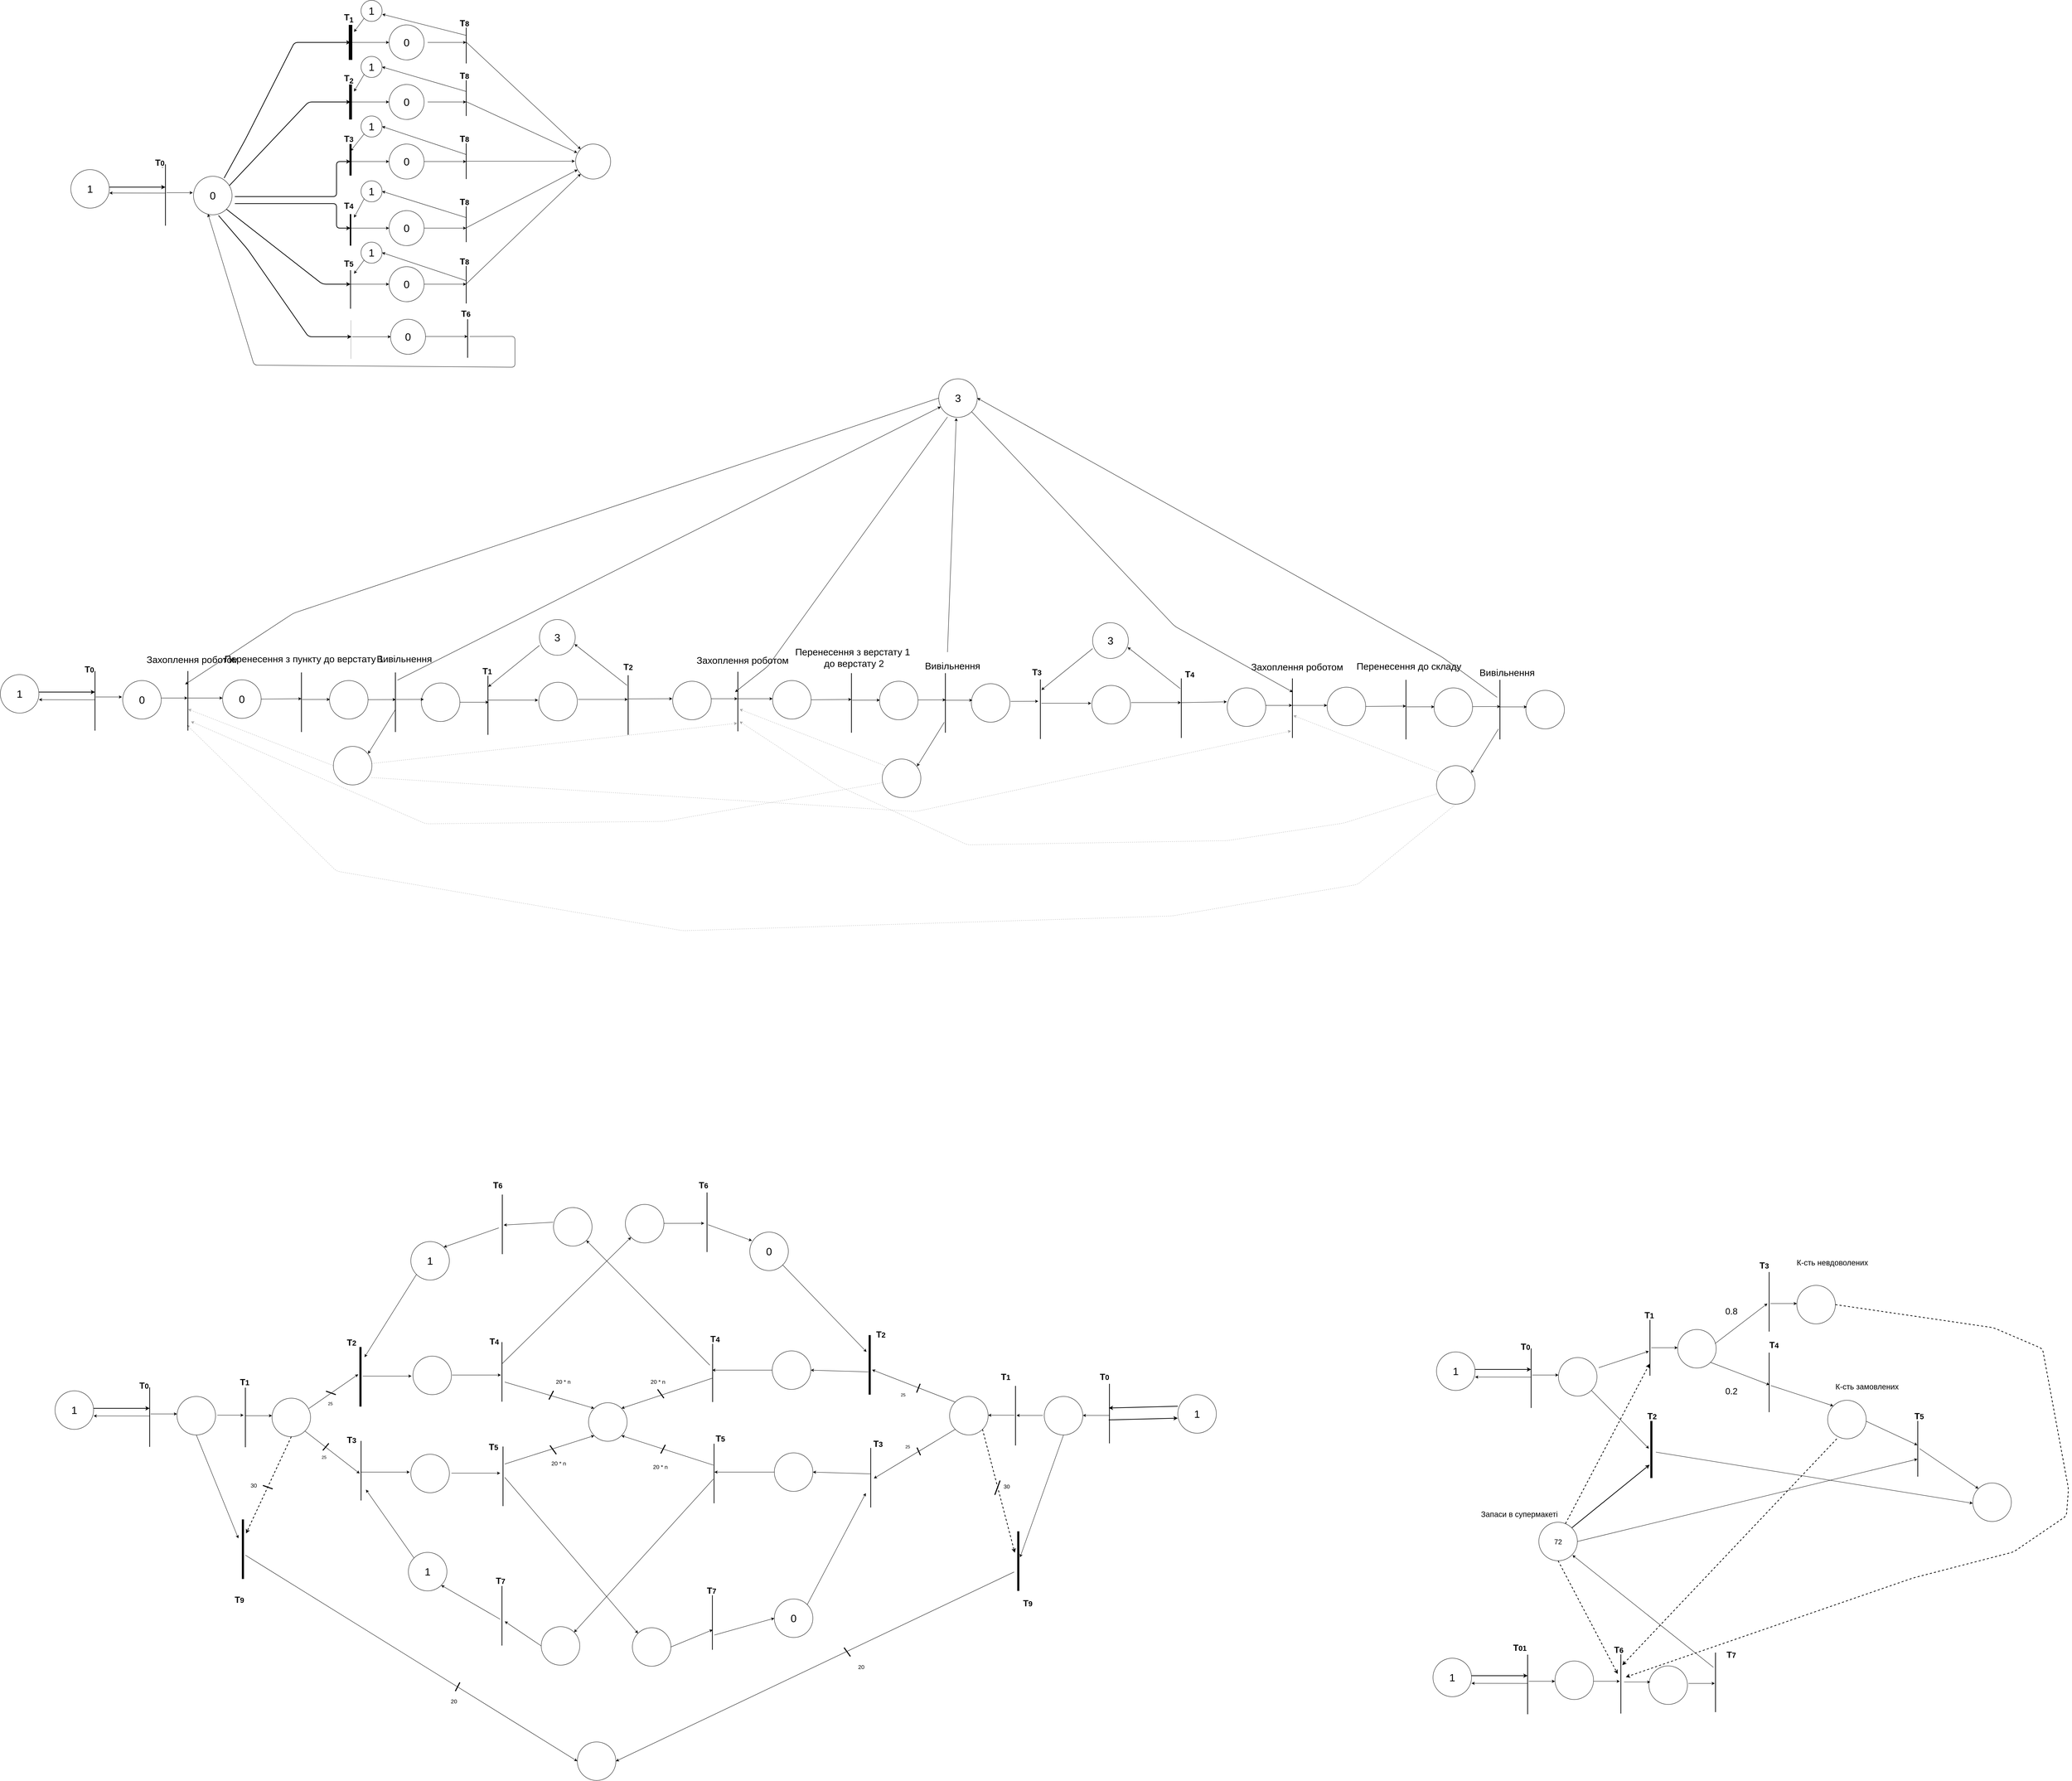 <mxfile version="13.10.1" type="device"><diagram id="eCnxkZJi9JTnGcjmrFjl" name="Page-1"><mxGraphModel dx="1822" dy="1204" grid="0" gridSize="10" guides="1" tooltips="1" connect="1" arrows="1" fold="1" page="0" pageScale="1" pageWidth="827" pageHeight="1169" math="0" shadow="0"><root><mxCell id="0"/><mxCell id="1" parent="0"/><mxCell id="Im4Z_pZs_1eqgmVvUKHS-56" value="&lt;span style=&quot;font-size: 30px&quot;&gt;1&lt;br&gt;&lt;/span&gt;" style="ellipse;whiteSpace=wrap;html=1;shadow=0;direction=east;" parent="1" vertex="1"><mxGeometry x="765" y="4109" width="110" height="110" as="geometry"/></mxCell><mxCell id="Im4Z_pZs_1eqgmVvUKHS-57" value="" style="endArrow=classic;html=1;strokeWidth=1;shadow=0;exitX=0;exitY=0;exitDx=0;exitDy=0;" parent="1" source="Im4Z_pZs_1eqgmVvUKHS-56" edge="1"><mxGeometry width="50" height="50" relative="1" as="geometry"><mxPoint x="757" y="4106" as="sourcePoint"/><mxPoint x="644" y="3930" as="targetPoint"/></mxGeometry></mxCell><mxCell id="Im4Z_pZs_1eqgmVvUKHS-58" value="" style="endArrow=classic;html=1;strokeWidth=1;entryX=1;entryY=1;entryDx=0;entryDy=0;shadow=0;" parent="1" target="Im4Z_pZs_1eqgmVvUKHS-56" edge="1"><mxGeometry width="50" height="50" relative="1" as="geometry"><mxPoint x="1027" y="4300" as="sourcePoint"/><mxPoint x="933.5" y="4676" as="targetPoint"/></mxGeometry></mxCell><mxCell id="Im4Z_pZs_1eqgmVvUKHS-59" value="" style="endArrow=none;html=1;strokeWidth=2;shadow=0;" parent="1" edge="1"><mxGeometry width="50" height="50" relative="1" as="geometry"><mxPoint x="1032" y="4375" as="sourcePoint"/><mxPoint x="1032" y="4205" as="targetPoint"/></mxGeometry></mxCell><mxCell id="Im4Z_pZs_1eqgmVvUKHS-60" value="&lt;span style=&quot;font-size: 30px&quot;&gt;&lt;br&gt;&lt;/span&gt;" style="ellipse;whiteSpace=wrap;html=1;shadow=0;direction=east;" parent="1" vertex="1"><mxGeometry x="1144" y="4321" width="110" height="110" as="geometry"/></mxCell><mxCell id="Im4Z_pZs_1eqgmVvUKHS-61" value="" style="endArrow=classic;html=1;strokeWidth=1;shadow=0;exitX=0;exitY=0.5;exitDx=0;exitDy=0;" parent="1" source="Im4Z_pZs_1eqgmVvUKHS-60" edge="1"><mxGeometry width="50" height="50" relative="1" as="geometry"><mxPoint x="1287.61" y="4186.89" as="sourcePoint"/><mxPoint x="1040" y="4306" as="targetPoint"/></mxGeometry></mxCell><mxCell id="l6VQVS657_yn99yoo4JP-3" value="&lt;font style=&quot;font-size: 30px&quot;&gt;0&lt;/font&gt;" style="ellipse;whiteSpace=wrap;html=1;" parent="1" vertex="1"><mxGeometry x="152" y="182" width="110" height="110" as="geometry"/></mxCell><mxCell id="l6VQVS657_yn99yoo4JP-4" value="" style="endArrow=classic;html=1;strokeWidth=2;exitX=0.794;exitY=0.047;exitDx=0;exitDy=0;exitPerimeter=0;" parent="1" source="l6VQVS657_yn99yoo4JP-3" edge="1"><mxGeometry width="50" height="50" relative="1" as="geometry"><mxPoint x="270" y="180" as="sourcePoint"/><mxPoint x="600" y="-200" as="targetPoint"/><Array as="points"><mxPoint x="300" y="77"/><mxPoint x="440" y="-200"/></Array></mxGeometry></mxCell><mxCell id="l6VQVS657_yn99yoo4JP-5" value="" style="endArrow=none;html=1;strokeWidth=10;" parent="1" edge="1"><mxGeometry width="50" height="50" relative="1" as="geometry"><mxPoint x="600" y="-150" as="sourcePoint"/><mxPoint x="600" y="-250" as="targetPoint"/></mxGeometry></mxCell><mxCell id="l6VQVS657_yn99yoo4JP-6" value="" style="endArrow=none;html=1;strokeWidth=8;" parent="1" edge="1"><mxGeometry width="50" height="50" relative="1" as="geometry"><mxPoint x="600" y="20" as="sourcePoint"/><mxPoint x="600" y="-80" as="targetPoint"/></mxGeometry></mxCell><mxCell id="l6VQVS657_yn99yoo4JP-8" value="" style="endArrow=classic;html=1;strokeWidth=2;exitX=0.934;exitY=0.238;exitDx=0;exitDy=0;exitPerimeter=0;" parent="1" source="l6VQVS657_yn99yoo4JP-3" edge="1"><mxGeometry width="50" height="50" relative="1" as="geometry"><mxPoint x="270" y="210" as="sourcePoint"/><mxPoint x="600" y="-30" as="targetPoint"/><Array as="points"><mxPoint x="480" y="-30"/></Array></mxGeometry></mxCell><mxCell id="l6VQVS657_yn99yoo4JP-9" value="" style="endArrow=classic;html=1;strokeWidth=2;" parent="1" edge="1"><mxGeometry width="50" height="50" relative="1" as="geometry"><mxPoint x="270" y="240" as="sourcePoint"/><mxPoint x="600" y="140" as="targetPoint"/><Array as="points"><mxPoint x="440" y="240"/><mxPoint x="560" y="240"/><mxPoint x="560" y="140"/></Array></mxGeometry></mxCell><mxCell id="l6VQVS657_yn99yoo4JP-11" value="" style="endArrow=none;html=1;strokeWidth=6;" parent="1" edge="1"><mxGeometry width="50" height="50" relative="1" as="geometry"><mxPoint x="600" y="180" as="sourcePoint"/><mxPoint x="600" y="90" as="targetPoint"/></mxGeometry></mxCell><mxCell id="l6VQVS657_yn99yoo4JP-12" value="" style="endArrow=classic;html=1;strokeWidth=2;" parent="1" edge="1"><mxGeometry width="50" height="50" relative="1" as="geometry"><mxPoint x="270" y="260" as="sourcePoint"/><mxPoint x="600" y="330" as="targetPoint"/><Array as="points"><mxPoint x="440" y="260"/><mxPoint x="560" y="260"/><mxPoint x="560" y="330"/></Array></mxGeometry></mxCell><mxCell id="l6VQVS657_yn99yoo4JP-13" value="" style="endArrow=none;html=1;strokeWidth=4;" parent="1" edge="1"><mxGeometry width="50" height="50" relative="1" as="geometry"><mxPoint x="600" y="380" as="sourcePoint"/><mxPoint x="600" y="290" as="targetPoint"/></mxGeometry></mxCell><mxCell id="l6VQVS657_yn99yoo4JP-14" value="" style="endArrow=none;html=1;strokeWidth=2;" parent="1" edge="1"><mxGeometry width="50" height="50" relative="1" as="geometry"><mxPoint x="600" y="560" as="sourcePoint"/><mxPoint x="600" y="450" as="targetPoint"/></mxGeometry></mxCell><mxCell id="l6VQVS657_yn99yoo4JP-15" value="" style="endArrow=classic;html=1;strokeWidth=2;exitX=1;exitY=1;exitDx=0;exitDy=0;" parent="1" source="l6VQVS657_yn99yoo4JP-3" edge="1"><mxGeometry width="50" height="50" relative="1" as="geometry"><mxPoint x="270" y="280" as="sourcePoint"/><mxPoint x="600" y="490" as="targetPoint"/><Array as="points"><mxPoint x="520" y="490"/></Array></mxGeometry></mxCell><mxCell id="l6VQVS657_yn99yoo4JP-17" value="" style="endArrow=classic;html=1;strokeWidth=2;exitX=0.648;exitY=1.017;exitDx=0;exitDy=0;exitPerimeter=0;" parent="1" source="l6VQVS657_yn99yoo4JP-3" edge="1"><mxGeometry width="50" height="50" relative="1" as="geometry"><mxPoint x="270" y="310" as="sourcePoint"/><mxPoint x="603" y="640" as="targetPoint"/><Array as="points"><mxPoint x="306" y="390"/><mxPoint x="480" y="640"/></Array></mxGeometry></mxCell><mxCell id="l6VQVS657_yn99yoo4JP-18" value="" style="endArrow=none;html=1;strokeWidth=1;opacity=40;" parent="1" edge="1"><mxGeometry width="50" height="50" relative="1" as="geometry"><mxPoint x="601" y="703" as="sourcePoint"/><mxPoint x="601" y="593" as="targetPoint"/></mxGeometry></mxCell><mxCell id="l6VQVS657_yn99yoo4JP-19" value="" style="endArrow=classic;html=1;strokeWidth=1;" parent="1" edge="1"><mxGeometry width="50" height="50" relative="1" as="geometry"><mxPoint x="600" y="-200" as="sourcePoint"/><mxPoint x="710" y="-200" as="targetPoint"/></mxGeometry></mxCell><mxCell id="l6VQVS657_yn99yoo4JP-20" value="&lt;font style=&quot;font-size: 30px&quot;&gt;0&lt;/font&gt;" style="ellipse;whiteSpace=wrap;html=1;" parent="1" vertex="1"><mxGeometry x="710" y="-250" width="100" height="100" as="geometry"/></mxCell><mxCell id="l6VQVS657_yn99yoo4JP-21" value="" style="endArrow=classic;html=1;strokeWidth=1;" parent="1" edge="1"><mxGeometry width="50" height="50" relative="1" as="geometry"><mxPoint x="820" y="-200" as="sourcePoint"/><mxPoint x="930" y="-200" as="targetPoint"/></mxGeometry></mxCell><mxCell id="l6VQVS657_yn99yoo4JP-22" value="" style="endArrow=none;html=1;strokeWidth=2;" parent="1" edge="1"><mxGeometry width="50" height="50" relative="1" as="geometry"><mxPoint x="930" y="-140" as="sourcePoint"/><mxPoint x="930" y="-250" as="targetPoint"/></mxGeometry></mxCell><mxCell id="l6VQVS657_yn99yoo4JP-24" value="" style="endArrow=classic;html=1;strokeWidth=1;entryX=1.007;entryY=0.66;entryDx=0;entryDy=0;entryPerimeter=0;" parent="1" target="l6VQVS657_yn99yoo4JP-25" edge="1"><mxGeometry width="50" height="50" relative="1" as="geometry"><mxPoint x="930" y="-220" as="sourcePoint"/><mxPoint x="1120" y="-50" as="targetPoint"/></mxGeometry></mxCell><mxCell id="l6VQVS657_yn99yoo4JP-25" value="&lt;font style=&quot;font-size: 30px&quot;&gt;1&lt;/font&gt;" style="ellipse;whiteSpace=wrap;html=1;" parent="1" vertex="1"><mxGeometry x="630" y="-320" width="60" height="60" as="geometry"/></mxCell><mxCell id="l6VQVS657_yn99yoo4JP-27" value="" style="endArrow=classic;html=1;strokeWidth=1;exitX=0;exitY=1;exitDx=0;exitDy=0;" parent="1" source="l6VQVS657_yn99yoo4JP-25" edge="1"><mxGeometry width="50" height="50" relative="1" as="geometry"><mxPoint x="666.11" y="-223.89" as="sourcePoint"/><mxPoint x="610" y="-230" as="targetPoint"/></mxGeometry></mxCell><mxCell id="l6VQVS657_yn99yoo4JP-28" value="" style="endArrow=classic;html=1;strokeWidth=1;" parent="1" edge="1"><mxGeometry width="50" height="50" relative="1" as="geometry"><mxPoint x="600" y="-30" as="sourcePoint"/><mxPoint x="710" y="-30" as="targetPoint"/></mxGeometry></mxCell><mxCell id="l6VQVS657_yn99yoo4JP-29" value="&lt;font style=&quot;font-size: 30px&quot;&gt;0&lt;/font&gt;" style="ellipse;whiteSpace=wrap;html=1;" parent="1" vertex="1"><mxGeometry x="710" y="-80" width="100" height="100" as="geometry"/></mxCell><mxCell id="l6VQVS657_yn99yoo4JP-30" value="" style="endArrow=classic;html=1;strokeWidth=1;" parent="1" edge="1"><mxGeometry width="50" height="50" relative="1" as="geometry"><mxPoint x="820" y="-30" as="sourcePoint"/><mxPoint x="930" y="-30" as="targetPoint"/></mxGeometry></mxCell><mxCell id="l6VQVS657_yn99yoo4JP-31" value="" style="endArrow=classic;html=1;strokeWidth=1;entryX=1;entryY=0.5;entryDx=0;entryDy=0;" parent="1" target="l6VQVS657_yn99yoo4JP-32" edge="1"><mxGeometry width="50" height="50" relative="1" as="geometry"><mxPoint x="930" y="-60" as="sourcePoint"/><mxPoint x="1120" y="120" as="targetPoint"/></mxGeometry></mxCell><mxCell id="l6VQVS657_yn99yoo4JP-32" value="&lt;font style=&quot;font-size: 30px&quot;&gt;1&lt;/font&gt;" style="ellipse;whiteSpace=wrap;html=1;" parent="1" vertex="1"><mxGeometry x="630" y="-160" width="60" height="60" as="geometry"/></mxCell><mxCell id="l6VQVS657_yn99yoo4JP-33" value="" style="endArrow=classic;html=1;strokeWidth=1;exitX=0;exitY=1;exitDx=0;exitDy=0;" parent="1" source="l6VQVS657_yn99yoo4JP-32" edge="1"><mxGeometry width="50" height="50" relative="1" as="geometry"><mxPoint x="666.11" y="-53.89" as="sourcePoint"/><mxPoint x="610" y="-60" as="targetPoint"/></mxGeometry></mxCell><mxCell id="l6VQVS657_yn99yoo4JP-34" value="" style="endArrow=classic;html=1;strokeWidth=1;" parent="1" edge="1"><mxGeometry width="50" height="50" relative="1" as="geometry"><mxPoint x="600" y="140" as="sourcePoint"/><mxPoint x="710" y="140" as="targetPoint"/></mxGeometry></mxCell><mxCell id="l6VQVS657_yn99yoo4JP-35" value="&lt;font style=&quot;font-size: 30px&quot;&gt;0&lt;/font&gt;" style="ellipse;whiteSpace=wrap;html=1;" parent="1" vertex="1"><mxGeometry x="710" y="90" width="100" height="100" as="geometry"/></mxCell><mxCell id="l6VQVS657_yn99yoo4JP-36" value="" style="endArrow=classic;html=1;strokeWidth=1;" parent="1" edge="1"><mxGeometry width="50" height="50" relative="1" as="geometry"><mxPoint x="810" y="140" as="sourcePoint"/><mxPoint x="930" y="140" as="targetPoint"/></mxGeometry></mxCell><mxCell id="l6VQVS657_yn99yoo4JP-37" value="" style="endArrow=classic;html=1;strokeWidth=1;entryX=1;entryY=0.5;entryDx=0;entryDy=0;" parent="1" target="l6VQVS657_yn99yoo4JP-38" edge="1"><mxGeometry width="50" height="50" relative="1" as="geometry"><mxPoint x="930" y="120" as="sourcePoint"/><mxPoint x="1120" y="290" as="targetPoint"/></mxGeometry></mxCell><mxCell id="l6VQVS657_yn99yoo4JP-38" value="&lt;font style=&quot;font-size: 30px&quot;&gt;1&lt;/font&gt;" style="ellipse;whiteSpace=wrap;html=1;" parent="1" vertex="1"><mxGeometry x="630" y="10" width="60" height="60" as="geometry"/></mxCell><mxCell id="l6VQVS657_yn99yoo4JP-39" value="" style="endArrow=classic;html=1;strokeWidth=1;exitX=0;exitY=1;exitDx=0;exitDy=0;" parent="1" source="l6VQVS657_yn99yoo4JP-38" edge="1"><mxGeometry width="50" height="50" relative="1" as="geometry"><mxPoint x="666.11" y="116.11" as="sourcePoint"/><mxPoint x="600" y="110" as="targetPoint"/></mxGeometry></mxCell><mxCell id="l6VQVS657_yn99yoo4JP-40" value="" style="endArrow=classic;html=1;strokeWidth=1;" parent="1" edge="1"><mxGeometry width="50" height="50" relative="1" as="geometry"><mxPoint x="600" y="330" as="sourcePoint"/><mxPoint x="710" y="330" as="targetPoint"/></mxGeometry></mxCell><mxCell id="l6VQVS657_yn99yoo4JP-41" value="&lt;font style=&quot;font-size: 30px&quot;&gt;0&lt;/font&gt;" style="ellipse;whiteSpace=wrap;html=1;" parent="1" vertex="1"><mxGeometry x="710" y="280" width="100" height="100" as="geometry"/></mxCell><mxCell id="l6VQVS657_yn99yoo4JP-42" value="" style="endArrow=classic;html=1;strokeWidth=1;exitX=1;exitY=0.5;exitDx=0;exitDy=0;" parent="1" source="l6VQVS657_yn99yoo4JP-41" edge="1"><mxGeometry width="50" height="50" relative="1" as="geometry"><mxPoint x="820" y="330" as="sourcePoint"/><mxPoint x="930" y="330" as="targetPoint"/></mxGeometry></mxCell><mxCell id="l6VQVS657_yn99yoo4JP-43" value="" style="endArrow=classic;html=1;strokeWidth=1;entryX=1;entryY=0.5;entryDx=0;entryDy=0;" parent="1" target="l6VQVS657_yn99yoo4JP-44" edge="1"><mxGeometry width="50" height="50" relative="1" as="geometry"><mxPoint x="930" y="300" as="sourcePoint"/><mxPoint x="1120" y="480" as="targetPoint"/></mxGeometry></mxCell><mxCell id="l6VQVS657_yn99yoo4JP-44" value="&lt;font style=&quot;font-size: 30px&quot;&gt;1&lt;/font&gt;" style="ellipse;whiteSpace=wrap;html=1;" parent="1" vertex="1"><mxGeometry x="630" y="195" width="60" height="60" as="geometry"/></mxCell><mxCell id="l6VQVS657_yn99yoo4JP-45" value="" style="endArrow=classic;html=1;strokeWidth=1;exitX=0;exitY=1;exitDx=0;exitDy=0;" parent="1" source="l6VQVS657_yn99yoo4JP-44" edge="1"><mxGeometry width="50" height="50" relative="1" as="geometry"><mxPoint x="666.11" y="306.11" as="sourcePoint"/><mxPoint x="610" y="300" as="targetPoint"/></mxGeometry></mxCell><mxCell id="l6VQVS657_yn99yoo4JP-46" value="" style="endArrow=classic;html=1;strokeWidth=1;" parent="1" edge="1"><mxGeometry width="50" height="50" relative="1" as="geometry"><mxPoint x="600" y="490" as="sourcePoint"/><mxPoint x="710" y="490" as="targetPoint"/></mxGeometry></mxCell><mxCell id="l6VQVS657_yn99yoo4JP-47" value="&lt;font style=&quot;font-size: 30px&quot;&gt;0&lt;/font&gt;" style="ellipse;whiteSpace=wrap;html=1;" parent="1" vertex="1"><mxGeometry x="710" y="440" width="100" height="100" as="geometry"/></mxCell><mxCell id="l6VQVS657_yn99yoo4JP-48" value="" style="endArrow=classic;html=1;strokeWidth=1;exitX=1;exitY=0.5;exitDx=0;exitDy=0;" parent="1" source="l6VQVS657_yn99yoo4JP-47" edge="1"><mxGeometry width="50" height="50" relative="1" as="geometry"><mxPoint x="820" y="490" as="sourcePoint"/><mxPoint x="930" y="490" as="targetPoint"/></mxGeometry></mxCell><mxCell id="l6VQVS657_yn99yoo4JP-49" value="" style="endArrow=classic;html=1;strokeWidth=1;entryX=1;entryY=0.5;entryDx=0;entryDy=0;" parent="1" target="l6VQVS657_yn99yoo4JP-50" edge="1"><mxGeometry width="50" height="50" relative="1" as="geometry"><mxPoint x="930" y="480" as="sourcePoint"/><mxPoint x="1120" y="640" as="targetPoint"/></mxGeometry></mxCell><mxCell id="l6VQVS657_yn99yoo4JP-50" value="&lt;font style=&quot;font-size: 30px&quot;&gt;1&lt;/font&gt;" style="ellipse;whiteSpace=wrap;html=1;" parent="1" vertex="1"><mxGeometry x="630" y="370" width="60" height="60" as="geometry"/></mxCell><mxCell id="l6VQVS657_yn99yoo4JP-51" value="" style="endArrow=classic;html=1;strokeWidth=1;exitX=0;exitY=1;exitDx=0;exitDy=0;" parent="1" source="l6VQVS657_yn99yoo4JP-50" edge="1"><mxGeometry width="50" height="50" relative="1" as="geometry"><mxPoint x="666.11" y="466.11" as="sourcePoint"/><mxPoint x="610" y="460" as="targetPoint"/></mxGeometry></mxCell><mxCell id="l6VQVS657_yn99yoo4JP-58" value="" style="endArrow=none;html=1;strokeWidth=2;" parent="1" edge="1"><mxGeometry width="50" height="50" relative="1" as="geometry"><mxPoint x="930" y="10" as="sourcePoint"/><mxPoint x="930" y="-100" as="targetPoint"/></mxGeometry></mxCell><mxCell id="l6VQVS657_yn99yoo4JP-59" value="" style="endArrow=none;html=1;strokeWidth=2;" parent="1" edge="1"><mxGeometry width="50" height="50" relative="1" as="geometry"><mxPoint x="930" y="190" as="sourcePoint"/><mxPoint x="930" y="80" as="targetPoint"/></mxGeometry></mxCell><mxCell id="l6VQVS657_yn99yoo4JP-60" value="" style="endArrow=none;html=1;strokeWidth=2;" parent="1" edge="1"><mxGeometry width="50" height="50" relative="1" as="geometry"><mxPoint x="930" y="370" as="sourcePoint"/><mxPoint x="930" y="260" as="targetPoint"/></mxGeometry></mxCell><mxCell id="l6VQVS657_yn99yoo4JP-61" value="" style="endArrow=none;html=1;strokeWidth=2;" parent="1" edge="1"><mxGeometry width="50" height="50" relative="1" as="geometry"><mxPoint x="930" y="545" as="sourcePoint"/><mxPoint x="930" y="435" as="targetPoint"/></mxGeometry></mxCell><mxCell id="l6VQVS657_yn99yoo4JP-64" value="" style="endArrow=classic;html=1;strokeWidth=1;entryX=0;entryY=0;entryDx=0;entryDy=0;" parent="1" target="l6VQVS657_yn99yoo4JP-98" edge="1"><mxGeometry width="50" height="50" relative="1" as="geometry"><mxPoint x="930" y="-200.83" as="sourcePoint"/><mxPoint x="1268" y="27" as="targetPoint"/></mxGeometry></mxCell><mxCell id="l6VQVS657_yn99yoo4JP-65" value="" style="endArrow=classic;html=1;strokeWidth=1;entryX=0.047;entryY=0.25;entryDx=0;entryDy=0;entryPerimeter=0;" parent="1" target="l6VQVS657_yn99yoo4JP-98" edge="1"><mxGeometry width="50" height="50" relative="1" as="geometry"><mxPoint x="930" y="-30.83" as="sourcePoint"/><mxPoint x="1240" y="87" as="targetPoint"/></mxGeometry></mxCell><mxCell id="l6VQVS657_yn99yoo4JP-66" value="" style="endArrow=classic;html=1;strokeWidth=1;" parent="1" edge="1"><mxGeometry width="50" height="50" relative="1" as="geometry"><mxPoint x="930" y="139.17" as="sourcePoint"/><mxPoint x="1240" y="139" as="targetPoint"/></mxGeometry></mxCell><mxCell id="l6VQVS657_yn99yoo4JP-67" value="" style="endArrow=classic;html=1;strokeWidth=1;" parent="1" target="l6VQVS657_yn99yoo4JP-98" edge="1"><mxGeometry width="50" height="50" relative="1" as="geometry"><mxPoint x="930" y="329.17" as="sourcePoint"/><mxPoint x="1248" y="212" as="targetPoint"/></mxGeometry></mxCell><mxCell id="l6VQVS657_yn99yoo4JP-68" value="" style="endArrow=classic;html=1;strokeWidth=1;entryX=0;entryY=1;entryDx=0;entryDy=0;" parent="1" target="l6VQVS657_yn99yoo4JP-98" edge="1"><mxGeometry width="50" height="50" relative="1" as="geometry"><mxPoint x="930" y="489.17" as="sourcePoint"/><mxPoint x="1280" y="230" as="targetPoint"/></mxGeometry></mxCell><mxCell id="l6VQVS657_yn99yoo4JP-70" value="&lt;br&gt;&lt;br&gt;&lt;b style=&quot;color: rgb(0 , 0 , 0) ; font-family: &amp;#34;helvetica&amp;#34; ; font-size: 25px ; font-style: normal ; letter-spacing: normal ; text-align: center ; text-indent: 0px ; text-transform: none ; word-spacing: 0px ; background-color: rgb(255 , 255 , 255)&quot;&gt;T&lt;/b&gt;&lt;b style=&quot;color: rgb(0 , 0 , 0) ; font-family: &amp;#34;helvetica&amp;#34; ; font-style: normal ; letter-spacing: normal ; text-align: center ; text-indent: 0px ; text-transform: none ; word-spacing: 0px ; background-color: rgb(255 , 255 , 255) ; font-size: 20.833px&quot;&gt;8&lt;/b&gt;" style="text;html=1;strokeColor=none;fillColor=none;align=center;verticalAlign=middle;whiteSpace=wrap;rounded=0;" parent="1" vertex="1"><mxGeometry x="890" y="-280" width="70" height="20" as="geometry"/></mxCell><mxCell id="l6VQVS657_yn99yoo4JP-71" value="&lt;font style=&quot;font-size: 25px&quot;&gt;&lt;b&gt;T&lt;sub&gt;1&lt;/sub&gt;&lt;/b&gt;&lt;/font&gt;" style="text;html=1;strokeColor=none;fillColor=none;align=center;verticalAlign=middle;whiteSpace=wrap;rounded=0;" parent="1" vertex="1"><mxGeometry x="560" y="-280" width="70" height="20" as="geometry"/></mxCell><mxCell id="l6VQVS657_yn99yoo4JP-72" value="&#10;&#10;&lt;br style=&quot;color: rgb(0, 0, 0); font-family: helvetica; font-size: 12px; font-style: normal; font-weight: 400; letter-spacing: normal; text-align: center; text-indent: 0px; text-transform: none; word-spacing: 0px; background-color: rgb(255, 255, 255);&quot;&gt;&lt;br style=&quot;color: rgb(0, 0, 0); font-family: helvetica; font-size: 12px; font-style: normal; font-weight: 400; letter-spacing: normal; text-align: center; text-indent: 0px; text-transform: none; word-spacing: 0px; background-color: rgb(255, 255, 255);&quot;&gt;&lt;b style=&quot;color: rgb(0, 0, 0); font-style: normal; letter-spacing: normal; text-align: center; text-indent: 0px; text-transform: none; word-spacing: 0px; font-family: helvetica; font-size: 25px; background-color: rgb(255, 255, 255);&quot;&gt;T&lt;/b&gt;&lt;b style=&quot;color: rgb(0, 0, 0); font-style: normal; letter-spacing: normal; text-align: center; text-indent: 0px; text-transform: none; word-spacing: 0px; font-family: helvetica; background-color: rgb(255, 255, 255); font-size: 20.833px;&quot;&gt;8&lt;/b&gt;&#10;&#10;" style="text;html=1;strokeColor=none;fillColor=none;align=center;verticalAlign=middle;whiteSpace=wrap;rounded=0;" parent="1" vertex="1"><mxGeometry x="890" y="-130" width="70" height="20" as="geometry"/></mxCell><mxCell id="l6VQVS657_yn99yoo4JP-73" value="&lt;br&gt;&lt;br&gt;&lt;b style=&quot;color: rgb(0 , 0 , 0) ; font-family: &amp;#34;helvetica&amp;#34; ; font-size: 25px ; font-style: normal ; letter-spacing: normal ; text-align: center ; text-indent: 0px ; text-transform: none ; word-spacing: 0px ; background-color: rgb(255 , 255 , 255)&quot;&gt;T&lt;sub&gt;2&lt;/sub&gt;&lt;/b&gt;&lt;br&gt;" style="text;html=1;strokeColor=none;fillColor=none;align=center;verticalAlign=middle;whiteSpace=wrap;rounded=0;" parent="1" vertex="1"><mxGeometry x="560" y="-120" width="70" height="20" as="geometry"/></mxCell><mxCell id="l6VQVS657_yn99yoo4JP-74" value="&lt;br&gt;&lt;br&gt;&lt;b style=&quot;color: rgb(0 , 0 , 0) ; font-family: &amp;#34;helvetica&amp;#34; ; font-size: 25px ; font-style: normal ; letter-spacing: normal ; text-align: center ; text-indent: 0px ; text-transform: none ; word-spacing: 0px ; background-color: rgb(255 , 255 , 255)&quot;&gt;T&lt;/b&gt;&lt;b style=&quot;color: rgb(0 , 0 , 0) ; font-family: &amp;#34;helvetica&amp;#34; ; font-style: normal ; letter-spacing: normal ; text-align: center ; text-indent: 0px ; text-transform: none ; word-spacing: 0px ; background-color: rgb(255 , 255 , 255) ; font-size: 20.833px&quot;&gt;3&lt;/b&gt;&lt;br&gt;" style="text;html=1;strokeColor=none;fillColor=none;align=center;verticalAlign=middle;whiteSpace=wrap;rounded=0;" parent="1" vertex="1"><mxGeometry x="560" y="50" width="70" height="20" as="geometry"/></mxCell><mxCell id="l6VQVS657_yn99yoo4JP-75" value="&#10;&#10;&lt;br style=&quot;color: rgb(0, 0, 0); font-family: helvetica; font-size: 12px; font-style: normal; font-weight: 400; letter-spacing: normal; text-align: center; text-indent: 0px; text-transform: none; word-spacing: 0px; background-color: rgb(255, 255, 255);&quot;&gt;&lt;br style=&quot;color: rgb(0, 0, 0); font-family: helvetica; font-size: 12px; font-style: normal; font-weight: 400; letter-spacing: normal; text-align: center; text-indent: 0px; text-transform: none; word-spacing: 0px; background-color: rgb(255, 255, 255);&quot;&gt;&lt;b style=&quot;color: rgb(0, 0, 0); font-style: normal; letter-spacing: normal; text-align: center; text-indent: 0px; text-transform: none; word-spacing: 0px; font-family: helvetica; font-size: 25px; background-color: rgb(255, 255, 255);&quot;&gt;T&lt;/b&gt;&lt;b style=&quot;color: rgb(0, 0, 0); font-style: normal; letter-spacing: normal; text-align: center; text-indent: 0px; text-transform: none; word-spacing: 0px; font-family: helvetica; background-color: rgb(255, 255, 255); font-size: 20.833px;&quot;&gt;8&lt;/b&gt;&#10;&#10;" style="text;html=1;strokeColor=none;fillColor=none;align=center;verticalAlign=middle;whiteSpace=wrap;rounded=0;" parent="1" vertex="1"><mxGeometry x="890" y="50" width="70" height="20" as="geometry"/></mxCell><mxCell id="l6VQVS657_yn99yoo4JP-76" value="&lt;b style=&quot;font-size: 25px&quot;&gt;T&lt;/b&gt;&lt;b style=&quot;font-size: 20.833px&quot;&gt;4&lt;/b&gt;" style="text;html=1;strokeColor=none;fillColor=none;align=center;verticalAlign=middle;whiteSpace=wrap;rounded=0;" parent="1" vertex="1"><mxGeometry x="560" y="255" width="70" height="20" as="geometry"/></mxCell><mxCell id="l6VQVS657_yn99yoo4JP-77" value="&#10;&#10;&lt;br style=&quot;color: rgb(0, 0, 0); font-family: helvetica; font-size: 12px; font-style: normal; font-weight: 400; letter-spacing: normal; text-align: center; text-indent: 0px; text-transform: none; word-spacing: 0px; background-color: rgb(255, 255, 255);&quot;&gt;&lt;br style=&quot;color: rgb(0, 0, 0); font-family: helvetica; font-size: 12px; font-style: normal; font-weight: 400; letter-spacing: normal; text-align: center; text-indent: 0px; text-transform: none; word-spacing: 0px; background-color: rgb(255, 255, 255);&quot;&gt;&lt;b style=&quot;color: rgb(0, 0, 0); font-style: normal; letter-spacing: normal; text-align: center; text-indent: 0px; text-transform: none; word-spacing: 0px; font-family: helvetica; font-size: 25px; background-color: rgb(255, 255, 255);&quot;&gt;T&lt;/b&gt;&lt;b style=&quot;color: rgb(0, 0, 0); font-style: normal; letter-spacing: normal; text-align: center; text-indent: 0px; text-transform: none; word-spacing: 0px; font-family: helvetica; background-color: rgb(255, 255, 255); font-size: 20.833px;&quot;&gt;8&lt;/b&gt;&#10;&#10;" style="text;html=1;strokeColor=none;fillColor=none;align=center;verticalAlign=middle;whiteSpace=wrap;rounded=0;" parent="1" vertex="1"><mxGeometry x="890" y="230" width="70" height="20" as="geometry"/></mxCell><mxCell id="l6VQVS657_yn99yoo4JP-78" value="&lt;b style=&quot;font-size: 25px&quot;&gt;T&lt;/b&gt;&lt;b style=&quot;font-size: 20.833px&quot;&gt;5&lt;/b&gt;" style="text;html=1;strokeColor=none;fillColor=none;align=center;verticalAlign=middle;whiteSpace=wrap;rounded=0;" parent="1" vertex="1"><mxGeometry x="560" y="420" width="70" height="20" as="geometry"/></mxCell><mxCell id="l6VQVS657_yn99yoo4JP-79" value="&#10;&#10;&lt;br style=&quot;color: rgb(0, 0, 0); font-family: helvetica; font-size: 12px; font-style: normal; font-weight: 400; letter-spacing: normal; text-align: center; text-indent: 0px; text-transform: none; word-spacing: 0px; background-color: rgb(255, 255, 255);&quot;&gt;&lt;br style=&quot;color: rgb(0, 0, 0); font-family: helvetica; font-size: 12px; font-style: normal; font-weight: 400; letter-spacing: normal; text-align: center; text-indent: 0px; text-transform: none; word-spacing: 0px; background-color: rgb(255, 255, 255);&quot;&gt;&lt;b style=&quot;color: rgb(0, 0, 0); font-style: normal; letter-spacing: normal; text-align: center; text-indent: 0px; text-transform: none; word-spacing: 0px; font-family: helvetica; font-size: 25px; background-color: rgb(255, 255, 255);&quot;&gt;T&lt;/b&gt;&lt;b style=&quot;color: rgb(0, 0, 0); font-style: normal; letter-spacing: normal; text-align: center; text-indent: 0px; text-transform: none; word-spacing: 0px; font-family: helvetica; background-color: rgb(255, 255, 255); font-size: 20.833px;&quot;&gt;8&lt;/b&gt;&#10;&#10;" style="text;html=1;strokeColor=none;fillColor=none;align=center;verticalAlign=middle;whiteSpace=wrap;rounded=0;" parent="1" vertex="1"><mxGeometry x="890" y="400" width="70" height="20" as="geometry"/></mxCell><mxCell id="l6VQVS657_yn99yoo4JP-82" value="&lt;br&gt;&lt;br&gt;&lt;b style=&quot;color: rgb(0 , 0 , 0) ; font-family: &amp;#34;helvetica&amp;#34; ; font-size: 25px ; font-style: normal ; letter-spacing: normal ; text-align: center ; text-indent: 0px ; text-transform: none ; word-spacing: 0px ; background-color: rgb(255 , 255 , 255)&quot;&gt;T&lt;/b&gt;&lt;b style=&quot;color: rgb(0 , 0 , 0) ; font-family: &amp;#34;helvetica&amp;#34; ; font-style: normal ; letter-spacing: normal ; text-align: center ; text-indent: 0px ; text-transform: none ; word-spacing: 0px ; background-color: rgb(255 , 255 , 255) ; font-size: 20.833px&quot;&gt;0&lt;/b&gt;" style="text;html=1;strokeColor=none;fillColor=none;align=center;verticalAlign=middle;whiteSpace=wrap;rounded=0;" parent="1" vertex="1"><mxGeometry x="21" y="123" width="70" height="20" as="geometry"/></mxCell><mxCell id="l6VQVS657_yn99yoo4JP-86" value="" style="endArrow=none;html=1;strokeWidth=2;" parent="1" edge="1"><mxGeometry width="50" height="50" relative="1" as="geometry"><mxPoint x="72" y="323" as="sourcePoint"/><mxPoint x="72" y="153" as="targetPoint"/></mxGeometry></mxCell><mxCell id="l6VQVS657_yn99yoo4JP-87" value="" style="endArrow=classic;html=1;strokeWidth=2;" parent="1" edge="1"><mxGeometry width="50" height="50" relative="1" as="geometry"><mxPoint x="-88" y="213" as="sourcePoint"/><mxPoint x="72" y="213" as="targetPoint"/></mxGeometry></mxCell><mxCell id="l6VQVS657_yn99yoo4JP-89" value="&lt;font style=&quot;font-size: 30px&quot;&gt;1&lt;/font&gt;" style="ellipse;whiteSpace=wrap;html=1;" parent="1" vertex="1"><mxGeometry x="-198" y="163" width="110" height="110" as="geometry"/></mxCell><mxCell id="l6VQVS657_yn99yoo4JP-90" value="&lt;font style=&quot;font-size: 30px&quot;&gt;0&lt;/font&gt;" style="ellipse;whiteSpace=wrap;html=1;" parent="1" vertex="1"><mxGeometry x="714" y="590" width="100" height="100" as="geometry"/></mxCell><mxCell id="l6VQVS657_yn99yoo4JP-91" value="" style="endArrow=classic;html=1;strokeWidth=1;" parent="1" edge="1"><mxGeometry width="50" height="50" relative="1" as="geometry"><mxPoint x="605" y="640" as="sourcePoint"/><mxPoint x="715" y="640" as="targetPoint"/></mxGeometry></mxCell><mxCell id="l6VQVS657_yn99yoo4JP-92" value="" style="endArrow=classic;html=1;strokeWidth=1;entryX=0.375;entryY=0.978;entryDx=0;entryDy=0;entryPerimeter=0;" parent="1" target="l6VQVS657_yn99yoo4JP-3" edge="1"><mxGeometry width="50" height="50" relative="1" as="geometry"><mxPoint x="940" y="639.29" as="sourcePoint"/><mxPoint x="1050" y="735" as="targetPoint"/><Array as="points"><mxPoint x="1069" y="639"/><mxPoint x="1069" y="727"/><mxPoint x="325" y="721"/></Array></mxGeometry></mxCell><mxCell id="l6VQVS657_yn99yoo4JP-93" value="" style="endArrow=none;html=1;strokeWidth=2;" parent="1" edge="1"><mxGeometry width="50" height="50" relative="1" as="geometry"><mxPoint x="934" y="700" as="sourcePoint"/><mxPoint x="934" y="590" as="targetPoint"/></mxGeometry></mxCell><mxCell id="l6VQVS657_yn99yoo4JP-94" value="" style="endArrow=classic;html=1;strokeWidth=1;exitX=1;exitY=0.5;exitDx=0;exitDy=0;" parent="1" edge="1"><mxGeometry width="50" height="50" relative="1" as="geometry"><mxPoint x="814.0" y="639.29" as="sourcePoint"/><mxPoint x="934" y="639.29" as="targetPoint"/></mxGeometry></mxCell><mxCell id="l6VQVS657_yn99yoo4JP-95" value="" style="endArrow=classic;html=1;strokeWidth=1;" parent="1" edge="1"><mxGeometry width="50" height="50" relative="1" as="geometry"><mxPoint x="75" y="229" as="sourcePoint"/><mxPoint x="150" y="229" as="targetPoint"/></mxGeometry></mxCell><mxCell id="l6VQVS657_yn99yoo4JP-96" value="&lt;b style=&quot;font-size: 25px&quot;&gt;T&lt;/b&gt;&lt;b style=&quot;font-size: 20.833px&quot;&gt;6&lt;/b&gt;" style="text;html=1;strokeColor=none;fillColor=none;align=center;verticalAlign=middle;whiteSpace=wrap;rounded=0;" parent="1" vertex="1"><mxGeometry x="894" y="563" width="70" height="20" as="geometry"/></mxCell><mxCell id="l6VQVS657_yn99yoo4JP-98" value="" style="ellipse;whiteSpace=wrap;html=1;" parent="1" vertex="1"><mxGeometry x="1242" y="90" width="100" height="100" as="geometry"/></mxCell><mxCell id="l6VQVS657_yn99yoo4JP-99" value="&lt;br&gt;&lt;br&gt;&lt;b style=&quot;color: rgb(0 , 0 , 0) ; font-family: &amp;#34;helvetica&amp;#34; ; font-size: 25px ; font-style: normal ; letter-spacing: normal ; text-align: center ; text-indent: 0px ; text-transform: none ; word-spacing: 0px ; background-color: rgb(255 , 255 , 255)&quot;&gt;T&lt;/b&gt;&lt;b style=&quot;color: rgb(0 , 0 , 0) ; font-family: &amp;#34;helvetica&amp;#34; ; font-style: normal ; letter-spacing: normal ; text-align: center ; text-indent: 0px ; text-transform: none ; word-spacing: 0px ; background-color: rgb(255 , 255 , 255) ; font-size: 20.833px&quot;&gt;0&lt;/b&gt;" style="text;html=1;strokeColor=none;fillColor=none;align=center;verticalAlign=middle;whiteSpace=wrap;rounded=0;" parent="1" vertex="1"><mxGeometry x="-180" y="1564" width="70" height="20" as="geometry"/></mxCell><mxCell id="l6VQVS657_yn99yoo4JP-100" value="" style="endArrow=none;html=1;strokeWidth=2;" parent="1" edge="1"><mxGeometry width="50" height="50" relative="1" as="geometry"><mxPoint x="-129.0" y="1764" as="sourcePoint"/><mxPoint x="-129.0" y="1594" as="targetPoint"/></mxGeometry></mxCell><mxCell id="l6VQVS657_yn99yoo4JP-101" value="" style="endArrow=classic;html=1;strokeWidth=2;" parent="1" edge="1"><mxGeometry width="50" height="50" relative="1" as="geometry"><mxPoint x="-289.0" y="1654" as="sourcePoint"/><mxPoint x="-129.0" y="1654" as="targetPoint"/></mxGeometry></mxCell><mxCell id="l6VQVS657_yn99yoo4JP-102" value="" style="endArrow=classic;html=1;strokeWidth=1;entryX=1;entryY=0.652;entryDx=0;entryDy=0;entryPerimeter=0;" parent="1" target="l6VQVS657_yn99yoo4JP-103" edge="1"><mxGeometry width="50" height="50" relative="1" as="geometry"><mxPoint x="-129.0" y="1676" as="sourcePoint"/><mxPoint x="691" y="1283.17" as="targetPoint"/></mxGeometry></mxCell><mxCell id="l6VQVS657_yn99yoo4JP-103" value="&lt;font style=&quot;font-size: 30px&quot;&gt;1&lt;/font&gt;" style="ellipse;whiteSpace=wrap;html=1;" parent="1" vertex="1"><mxGeometry x="-399" y="1604" width="110" height="110" as="geometry"/></mxCell><mxCell id="l6VQVS657_yn99yoo4JP-104" value="&lt;font style=&quot;font-size: 30px&quot;&gt;0&lt;/font&gt;" style="ellipse;whiteSpace=wrap;html=1;" parent="1" vertex="1"><mxGeometry x="-50" y="1621" width="110" height="110" as="geometry"/></mxCell><mxCell id="l6VQVS657_yn99yoo4JP-105" value="" style="endArrow=classic;html=1;strokeWidth=1;" parent="1" edge="1"><mxGeometry width="50" height="50" relative="1" as="geometry"><mxPoint x="-127" y="1668" as="sourcePoint"/><mxPoint x="-52" y="1668" as="targetPoint"/></mxGeometry></mxCell><mxCell id="l6VQVS657_yn99yoo4JP-106" value="" style="endArrow=classic;html=1;strokeWidth=1;" parent="1" edge="1"><mxGeometry width="50" height="50" relative="1" as="geometry"><mxPoint x="60" y="1671" as="sourcePoint"/><mxPoint x="135" y="1671" as="targetPoint"/></mxGeometry></mxCell><mxCell id="l6VQVS657_yn99yoo4JP-107" value="" style="endArrow=none;html=1;strokeWidth=2;" parent="1" edge="1"><mxGeometry width="50" height="50" relative="1" as="geometry"><mxPoint x="992.0" y="1776.0" as="sourcePoint"/><mxPoint x="992.0" y="1606.0" as="targetPoint"/></mxGeometry></mxCell><mxCell id="l6VQVS657_yn99yoo4JP-108" value="&lt;br&gt;&lt;br&gt;&lt;b style=&quot;color: rgb(0 , 0 , 0) ; font-family: &amp;#34;helvetica&amp;#34; ; font-size: 25px ; font-style: normal ; letter-spacing: normal ; text-align: center ; text-indent: 0px ; text-transform: none ; word-spacing: 0px ; background-color: rgb(255 , 255 , 255)&quot;&gt;T&lt;/b&gt;&lt;b style=&quot;color: rgb(0 , 0 , 0) ; font-family: &amp;#34;helvetica&amp;#34; ; font-style: normal ; letter-spacing: normal ; text-align: center ; text-indent: 0px ; text-transform: none ; word-spacing: 0px ; background-color: rgb(255 , 255 , 255) ; font-size: 20.833px&quot;&gt;1&lt;/b&gt;" style="text;html=1;strokeColor=none;fillColor=none;align=center;verticalAlign=middle;whiteSpace=wrap;rounded=0;" parent="1" vertex="1"><mxGeometry x="955" y="1569" width="70" height="20" as="geometry"/></mxCell><mxCell id="l6VQVS657_yn99yoo4JP-111" value="&lt;font style=&quot;font-size: 30px&quot;&gt;3&lt;/font&gt;" style="ellipse;whiteSpace=wrap;html=1;" parent="1" vertex="1"><mxGeometry x="2278" y="760" width="110" height="110" as="geometry"/></mxCell><mxCell id="l6VQVS657_yn99yoo4JP-114" value="" style="endArrow=classic;html=1;strokeWidth=1;" parent="1" edge="1"><mxGeometry width="50" height="50" relative="1" as="geometry"><mxPoint x="993" y="1677" as="sourcePoint"/><mxPoint x="1135" y="1677" as="targetPoint"/></mxGeometry></mxCell><mxCell id="l6VQVS657_yn99yoo4JP-115" value="" style="ellipse;whiteSpace=wrap;html=1;" parent="1" vertex="1"><mxGeometry x="1137" y="1626" width="110" height="110" as="geometry"/></mxCell><mxCell id="l6VQVS657_yn99yoo4JP-116" value="" style="endArrow=classic;html=1;strokeWidth=1;" parent="1" edge="1"><mxGeometry width="50" height="50" relative="1" as="geometry"><mxPoint x="1249" y="1675" as="sourcePoint"/><mxPoint x="1391" y="1675" as="targetPoint"/></mxGeometry></mxCell><mxCell id="l6VQVS657_yn99yoo4JP-128" value="" style="endArrow=classic;html=1;strokeWidth=1;" parent="1" edge="1"><mxGeometry width="50" height="50" relative="1" as="geometry"><mxPoint x="1389" y="1635" as="sourcePoint"/><mxPoint x="1239" y="1517" as="targetPoint"/></mxGeometry></mxCell><mxCell id="l6VQVS657_yn99yoo4JP-129" value="&lt;font style=&quot;font-size: 30px&quot;&gt;3&lt;/font&gt;" style="ellipse;whiteSpace=wrap;html=1;" parent="1" vertex="1"><mxGeometry x="1139" y="1447" width="102" height="102" as="geometry"/></mxCell><mxCell id="l6VQVS657_yn99yoo4JP-130" value="" style="endArrow=none;html=1;strokeWidth=2;" parent="1" edge="1"><mxGeometry width="50" height="50" relative="1" as="geometry"><mxPoint x="1392.0" y="1776.0" as="sourcePoint"/><mxPoint x="1392.0" y="1606.0" as="targetPoint"/></mxGeometry></mxCell><mxCell id="l6VQVS657_yn99yoo4JP-133" value="" style="endArrow=classic;html=1;strokeWidth=1;exitX=0;exitY=0.725;exitDx=0;exitDy=0;exitPerimeter=0;" parent="1" source="l6VQVS657_yn99yoo4JP-129" edge="1"><mxGeometry width="50" height="50" relative="1" as="geometry"><mxPoint x="1399" y="1645" as="sourcePoint"/><mxPoint x="993" y="1639" as="targetPoint"/></mxGeometry></mxCell><mxCell id="l6VQVS657_yn99yoo4JP-136" value="&lt;br&gt;&lt;br&gt;&lt;b style=&quot;color: rgb(0 , 0 , 0) ; font-family: &amp;#34;helvetica&amp;#34; ; font-size: 25px ; font-style: normal ; letter-spacing: normal ; text-align: center ; text-indent: 0px ; text-transform: none ; word-spacing: 0px ; background-color: rgb(255 , 255 , 255)&quot;&gt;T&lt;/b&gt;&lt;b style=&quot;color: rgb(0 , 0 , 0) ; font-family: &amp;#34;helvetica&amp;#34; ; font-style: normal ; letter-spacing: normal ; text-align: center ; text-indent: 0px ; text-transform: none ; word-spacing: 0px ; background-color: rgb(255 , 255 , 255) ; font-size: 20.833px&quot;&gt;2&lt;/b&gt;" style="text;html=1;strokeColor=none;fillColor=none;align=center;verticalAlign=middle;whiteSpace=wrap;rounded=0;" parent="1" vertex="1"><mxGeometry x="1357" y="1557" width="70" height="20" as="geometry"/></mxCell><mxCell id="l6VQVS657_yn99yoo4JP-137" value="" style="endArrow=none;html=1;strokeWidth=2;" parent="1" edge="1"><mxGeometry width="50" height="50" relative="1" as="geometry"><mxPoint x="2568.0" y="1788.0" as="sourcePoint"/><mxPoint x="2568.0" y="1618.0" as="targetPoint"/></mxGeometry></mxCell><mxCell id="l6VQVS657_yn99yoo4JP-138" value="&lt;br&gt;&lt;br&gt;&lt;b style=&quot;color: rgb(0 , 0 , 0) ; font-family: &amp;#34;helvetica&amp;#34; ; font-size: 25px ; font-style: normal ; letter-spacing: normal ; text-align: center ; text-indent: 0px ; text-transform: none ; word-spacing: 0px ; background-color: rgb(255 , 255 , 255)&quot;&gt;T&lt;/b&gt;&lt;b style=&quot;color: rgb(0 , 0 , 0) ; font-family: &amp;#34;helvetica&amp;#34; ; font-style: normal ; letter-spacing: normal ; text-align: center ; text-indent: 0px ; text-transform: none ; word-spacing: 0px ; background-color: rgb(255 , 255 , 255) ; font-size: 20.833px&quot;&gt;3&lt;/b&gt;" style="text;html=1;strokeColor=none;fillColor=none;align=center;verticalAlign=middle;whiteSpace=wrap;rounded=0;" parent="1" vertex="1"><mxGeometry x="2523" y="1572" width="70" height="20" as="geometry"/></mxCell><mxCell id="l6VQVS657_yn99yoo4JP-139" value="" style="endArrow=classic;html=1;strokeWidth=1;" parent="1" edge="1"><mxGeometry width="50" height="50" relative="1" as="geometry"><mxPoint x="2571" y="1686" as="sourcePoint"/><mxPoint x="2713" y="1686" as="targetPoint"/></mxGeometry></mxCell><mxCell id="l6VQVS657_yn99yoo4JP-140" value="" style="ellipse;whiteSpace=wrap;html=1;" parent="1" vertex="1"><mxGeometry x="2715" y="1635" width="110" height="110" as="geometry"/></mxCell><mxCell id="l6VQVS657_yn99yoo4JP-141" value="" style="endArrow=classic;html=1;strokeWidth=1;" parent="1" edge="1"><mxGeometry width="50" height="50" relative="1" as="geometry"><mxPoint x="2827" y="1684" as="sourcePoint"/><mxPoint x="2969" y="1684" as="targetPoint"/></mxGeometry></mxCell><mxCell id="l6VQVS657_yn99yoo4JP-145" value="" style="endArrow=classic;html=1;strokeWidth=1;" parent="1" edge="1"><mxGeometry width="50" height="50" relative="1" as="geometry"><mxPoint x="2967" y="1644" as="sourcePoint"/><mxPoint x="2817" y="1526" as="targetPoint"/></mxGeometry></mxCell><mxCell id="l6VQVS657_yn99yoo4JP-146" value="&lt;font style=&quot;font-size: 30px&quot;&gt;3&lt;/font&gt;" style="ellipse;whiteSpace=wrap;html=1;" parent="1" vertex="1"><mxGeometry x="2717" y="1456" width="102" height="102" as="geometry"/></mxCell><mxCell id="l6VQVS657_yn99yoo4JP-147" value="" style="endArrow=none;html=1;strokeWidth=2;" parent="1" edge="1"><mxGeometry width="50" height="50" relative="1" as="geometry"><mxPoint x="2970.0" y="1785.0" as="sourcePoint"/><mxPoint x="2970.0" y="1615.0" as="targetPoint"/></mxGeometry></mxCell><mxCell id="l6VQVS657_yn99yoo4JP-148" value="" style="endArrow=classic;html=1;strokeWidth=1;exitX=0;exitY=0.725;exitDx=0;exitDy=0;exitPerimeter=0;" parent="1" source="l6VQVS657_yn99yoo4JP-146" edge="1"><mxGeometry width="50" height="50" relative="1" as="geometry"><mxPoint x="2977" y="1654" as="sourcePoint"/><mxPoint x="2571" y="1648" as="targetPoint"/></mxGeometry></mxCell><mxCell id="l6VQVS657_yn99yoo4JP-156" value="&lt;br&gt;&lt;br&gt;&lt;b style=&quot;color: rgb(0 , 0 , 0) ; font-family: &amp;#34;helvetica&amp;#34; ; font-size: 25px ; font-style: normal ; letter-spacing: normal ; text-align: center ; text-indent: 0px ; text-transform: none ; word-spacing: 0px ; background-color: rgb(255 , 255 , 255)&quot;&gt;T&lt;/b&gt;&lt;b style=&quot;color: rgb(0 , 0 , 0) ; font-family: &amp;#34;helvetica&amp;#34; ; font-style: normal ; letter-spacing: normal ; text-align: center ; text-indent: 0px ; text-transform: none ; word-spacing: 0px ; background-color: rgb(255 , 255 , 255) ; font-size: 20.833px&quot;&gt;4&lt;/b&gt;" style="text;html=1;strokeColor=none;fillColor=none;align=center;verticalAlign=middle;whiteSpace=wrap;rounded=0;" parent="1" vertex="1"><mxGeometry x="2959" y="1578" width="70" height="20" as="geometry"/></mxCell><mxCell id="Im4Z_pZs_1eqgmVvUKHS-1" value="&lt;br&gt;&lt;br&gt;&lt;b style=&quot;color: rgb(0 , 0 , 0) ; font-family: &amp;#34;helvetica&amp;#34; ; font-size: 25px ; font-style: normal ; letter-spacing: normal ; text-align: center ; text-indent: 0px ; text-transform: none ; word-spacing: 0px ; background-color: rgb(255 , 255 , 255)&quot;&gt;T&lt;/b&gt;&lt;b style=&quot;color: rgb(0 , 0 , 0) ; font-family: &amp;#34;helvetica&amp;#34; ; font-style: normal ; letter-spacing: normal ; text-align: center ; text-indent: 0px ; text-transform: none ; word-spacing: 0px ; background-color: rgb(255 , 255 , 255) ; font-size: 20.833px&quot;&gt;0&lt;/b&gt;" style="text;html=1;strokeColor=none;fillColor=none;align=center;verticalAlign=middle;whiteSpace=wrap;rounded=0;" parent="1" vertex="1"><mxGeometry x="21" y="118" width="70" height="20" as="geometry"/></mxCell><mxCell id="Im4Z_pZs_1eqgmVvUKHS-2" value="" style="endArrow=none;html=1;strokeWidth=2;" parent="1" edge="1"><mxGeometry width="50" height="50" relative="1" as="geometry"><mxPoint x="72" y="318" as="sourcePoint"/><mxPoint x="72" y="148" as="targetPoint"/></mxGeometry></mxCell><mxCell id="Im4Z_pZs_1eqgmVvUKHS-4" value="" style="endArrow=classic;html=1;strokeWidth=1;entryX=1;entryY=0.652;entryDx=0;entryDy=0;entryPerimeter=0;" parent="1" edge="1"><mxGeometry width="50" height="50" relative="1" as="geometry"><mxPoint x="72" y="230" as="sourcePoint"/><mxPoint x="-88" y="229.72" as="targetPoint"/></mxGeometry></mxCell><mxCell id="Im4Z_pZs_1eqgmVvUKHS-7" value="&lt;br&gt;&lt;br&gt;&lt;b style=&quot;color: rgb(0 , 0 , 0) ; font-family: &amp;#34;helvetica&amp;#34; ; font-size: 25px ; font-style: normal ; letter-spacing: normal ; text-align: center ; text-indent: 0px ; text-transform: none ; word-spacing: 0px ; background-color: rgb(255 , 255 , 255)&quot;&gt;T&lt;/b&gt;&lt;b style=&quot;color: rgb(0 , 0 , 0) ; font-family: &amp;#34;helvetica&amp;#34; ; font-style: normal ; letter-spacing: normal ; text-align: center ; text-indent: 0px ; text-transform: none ; word-spacing: 0px ; background-color: rgb(255 , 255 , 255) ; font-size: 20.833px&quot;&gt;0&lt;/b&gt;" style="text;html=1;strokeColor=none;fillColor=none;align=center;verticalAlign=middle;whiteSpace=wrap;rounded=0;" parent="1" vertex="1"><mxGeometry x="-24" y="3608" width="70" height="20" as="geometry"/></mxCell><mxCell id="Im4Z_pZs_1eqgmVvUKHS-8" value="" style="endArrow=none;html=1;strokeWidth=2;" parent="1" edge="1"><mxGeometry width="50" height="50" relative="1" as="geometry"><mxPoint x="27" y="3808" as="sourcePoint"/><mxPoint x="27" y="3638" as="targetPoint"/></mxGeometry></mxCell><mxCell id="Im4Z_pZs_1eqgmVvUKHS-9" value="" style="endArrow=classic;html=1;strokeWidth=2;" parent="1" edge="1"><mxGeometry width="50" height="50" relative="1" as="geometry"><mxPoint x="-133" y="3698" as="sourcePoint"/><mxPoint x="27" y="3698" as="targetPoint"/></mxGeometry></mxCell><mxCell id="Im4Z_pZs_1eqgmVvUKHS-10" value="" style="endArrow=classic;html=1;strokeWidth=1;entryX=1;entryY=0.652;entryDx=0;entryDy=0;entryPerimeter=0;" parent="1" target="Im4Z_pZs_1eqgmVvUKHS-11" edge="1"><mxGeometry width="50" height="50" relative="1" as="geometry"><mxPoint x="27" y="3720" as="sourcePoint"/><mxPoint x="847" y="3327.17" as="targetPoint"/></mxGeometry></mxCell><mxCell id="Im4Z_pZs_1eqgmVvUKHS-11" value="&lt;font style=&quot;font-size: 30px&quot;&gt;1&lt;/font&gt;" style="ellipse;whiteSpace=wrap;html=1;" parent="1" vertex="1"><mxGeometry x="-243" y="3648" width="110" height="110" as="geometry"/></mxCell><mxCell id="Im4Z_pZs_1eqgmVvUKHS-12" value="" style="endArrow=classic;html=1;strokeWidth=1;" parent="1" edge="1"><mxGeometry width="50" height="50" relative="1" as="geometry"><mxPoint x="30" y="3714" as="sourcePoint"/><mxPoint x="105" y="3714" as="targetPoint"/></mxGeometry></mxCell><mxCell id="Im4Z_pZs_1eqgmVvUKHS-13" value="&lt;span style=&quot;font-size: 30px&quot;&gt;&lt;br&gt;&lt;/span&gt;" style="ellipse;whiteSpace=wrap;html=1;" parent="1" vertex="1"><mxGeometry x="105" y="3664" width="110" height="110" as="geometry"/></mxCell><mxCell id="Im4Z_pZs_1eqgmVvUKHS-14" value="" style="endArrow=none;html=1;strokeWidth=2;" parent="1" edge="1"><mxGeometry width="50" height="50" relative="1" as="geometry"><mxPoint x="300" y="3809" as="sourcePoint"/><mxPoint x="300" y="3639" as="targetPoint"/></mxGeometry></mxCell><mxCell id="Im4Z_pZs_1eqgmVvUKHS-15" value="" style="endArrow=classic;html=1;strokeWidth=1;" parent="1" edge="1"><mxGeometry width="50" height="50" relative="1" as="geometry"><mxPoint x="220" y="3717.57" as="sourcePoint"/><mxPoint x="295.0" y="3717.57" as="targetPoint"/></mxGeometry></mxCell><mxCell id="Im4Z_pZs_1eqgmVvUKHS-16" value="" style="endArrow=classic;html=1;strokeWidth=1;exitX=0.5;exitY=1;exitDx=0;exitDy=0;" parent="1" source="Im4Z_pZs_1eqgmVvUKHS-13" edge="1"><mxGeometry width="50" height="50" relative="1" as="geometry"><mxPoint x="230.0" y="3727.57" as="sourcePoint"/><mxPoint x="280" y="4069" as="targetPoint"/></mxGeometry></mxCell><mxCell id="Im4Z_pZs_1eqgmVvUKHS-18" value="" style="endArrow=none;html=1;strokeWidth=6;" parent="1" edge="1"><mxGeometry width="50" height="50" relative="1" as="geometry"><mxPoint x="293.0" y="4185" as="sourcePoint"/><mxPoint x="293.0" y="4015" as="targetPoint"/></mxGeometry></mxCell><mxCell id="Im4Z_pZs_1eqgmVvUKHS-29" value="" style="endArrow=classic;html=1;strokeWidth=1;" parent="1" edge="1"><mxGeometry width="50" height="50" relative="1" as="geometry"><mxPoint x="301" y="3719" as="sourcePoint"/><mxPoint x="376.0" y="3719" as="targetPoint"/></mxGeometry></mxCell><mxCell id="Im4Z_pZs_1eqgmVvUKHS-30" value="&lt;span style=&quot;font-size: 30px&quot;&gt;&lt;br&gt;&lt;/span&gt;" style="ellipse;whiteSpace=wrap;html=1;" parent="1" vertex="1"><mxGeometry x="376" y="3669" width="110" height="110" as="geometry"/></mxCell><mxCell id="Im4Z_pZs_1eqgmVvUKHS-31" value="" style="endArrow=classic;html=1;strokeWidth=1;exitX=0.955;exitY=0.268;exitDx=0;exitDy=0;exitPerimeter=0;" parent="1" source="Im4Z_pZs_1eqgmVvUKHS-30" edge="1"><mxGeometry width="50" height="50" relative="1" as="geometry"><mxPoint x="489" y="3723.41" as="sourcePoint"/><mxPoint x="622" y="3601" as="targetPoint"/></mxGeometry></mxCell><mxCell id="Im4Z_pZs_1eqgmVvUKHS-32" value="" style="endArrow=classic;html=1;strokeWidth=1;exitX=1;exitY=1;exitDx=0;exitDy=0;" parent="1" source="Im4Z_pZs_1eqgmVvUKHS-30" edge="1"><mxGeometry width="50" height="50" relative="1" as="geometry"><mxPoint x="321" y="3739" as="sourcePoint"/><mxPoint x="626" y="3884" as="targetPoint"/></mxGeometry></mxCell><mxCell id="Im4Z_pZs_1eqgmVvUKHS-33" value="" style="endArrow=none;html=1;strokeWidth=6;" parent="1" edge="1"><mxGeometry width="50" height="50" relative="1" as="geometry"><mxPoint x="628.33" y="3693" as="sourcePoint"/><mxPoint x="628.33" y="3523" as="targetPoint"/></mxGeometry></mxCell><mxCell id="Im4Z_pZs_1eqgmVvUKHS-34" value="" style="endArrow=none;html=1;strokeWidth=2;" parent="1" edge="1"><mxGeometry width="50" height="50" relative="1" as="geometry"><mxPoint x="630.0" y="3961" as="sourcePoint"/><mxPoint x="630.0" y="3791" as="targetPoint"/></mxGeometry></mxCell><mxCell id="Im4Z_pZs_1eqgmVvUKHS-35" value="" style="endArrow=classic;html=1;strokeWidth=1;" parent="1" edge="1"><mxGeometry width="50" height="50" relative="1" as="geometry"><mxPoint x="635" y="3606" as="sourcePoint"/><mxPoint x="774" y="3606" as="targetPoint"/></mxGeometry></mxCell><mxCell id="Im4Z_pZs_1eqgmVvUKHS-36" value="" style="endArrow=classic;html=1;strokeWidth=1;" parent="1" edge="1"><mxGeometry width="50" height="50" relative="1" as="geometry"><mxPoint x="630" y="3880" as="sourcePoint"/><mxPoint x="769" y="3880" as="targetPoint"/></mxGeometry></mxCell><mxCell id="Im4Z_pZs_1eqgmVvUKHS-37" value="&lt;span style=&quot;font-size: 30px&quot;&gt;&lt;br&gt;&lt;/span&gt;" style="ellipse;whiteSpace=wrap;html=1;" parent="1" vertex="1"><mxGeometry x="778" y="3549" width="110" height="110" as="geometry"/></mxCell><mxCell id="Im4Z_pZs_1eqgmVvUKHS-38" value="&lt;span style=&quot;font-size: 30px&quot;&gt;&lt;br&gt;&lt;/span&gt;" style="ellipse;whiteSpace=wrap;html=1;" parent="1" vertex="1"><mxGeometry x="772" y="3829" width="110" height="110" as="geometry"/></mxCell><mxCell id="Im4Z_pZs_1eqgmVvUKHS-39" value="" style="endArrow=classic;html=1;strokeWidth=1;" parent="1" edge="1"><mxGeometry width="50" height="50" relative="1" as="geometry"><mxPoint x="890" y="3603" as="sourcePoint"/><mxPoint x="1029" y="3603" as="targetPoint"/></mxGeometry></mxCell><mxCell id="Im4Z_pZs_1eqgmVvUKHS-40" value="" style="endArrow=classic;html=1;strokeWidth=1;" parent="1" edge="1"><mxGeometry width="50" height="50" relative="1" as="geometry"><mxPoint x="888" y="3883" as="sourcePoint"/><mxPoint x="1027" y="3883" as="targetPoint"/></mxGeometry></mxCell><mxCell id="Im4Z_pZs_1eqgmVvUKHS-41" value="" style="endArrow=none;html=1;strokeWidth=2;" parent="1" edge="1"><mxGeometry width="50" height="50" relative="1" as="geometry"><mxPoint x="1032" y="3679" as="sourcePoint"/><mxPoint x="1032" y="3509" as="targetPoint"/></mxGeometry></mxCell><mxCell id="Im4Z_pZs_1eqgmVvUKHS-42" value="" style="endArrow=none;html=1;strokeWidth=2;" parent="1" edge="1"><mxGeometry width="50" height="50" relative="1" as="geometry"><mxPoint x="2084" y="3981" as="sourcePoint"/><mxPoint x="2084" y="3811" as="targetPoint"/></mxGeometry></mxCell><mxCell id="Im4Z_pZs_1eqgmVvUKHS-43" value="&lt;span style=&quot;font-size: 30px&quot;&gt;1&lt;br&gt;&lt;/span&gt;" style="ellipse;whiteSpace=wrap;html=1;" parent="1" vertex="1"><mxGeometry x="772" y="3222" width="110" height="110" as="geometry"/></mxCell><mxCell id="Im4Z_pZs_1eqgmVvUKHS-44" value="&lt;span style=&quot;font-size: 30px&quot;&gt;&lt;br&gt;&lt;/span&gt;" style="ellipse;whiteSpace=wrap;html=1;" parent="1" vertex="1"><mxGeometry x="1279" y="3682" width="110" height="110" as="geometry"/></mxCell><mxCell id="Im4Z_pZs_1eqgmVvUKHS-45" value="&lt;span style=&quot;font-size: 30px&quot;&gt;&lt;br&gt;&lt;/span&gt;" style="ellipse;whiteSpace=wrap;html=1;" parent="1" vertex="1"><mxGeometry x="1247" y="4650" width="110" height="110" as="geometry"/></mxCell><mxCell id="Im4Z_pZs_1eqgmVvUKHS-46" value="" style="endArrow=classic;html=1;strokeWidth=1;entryX=0;entryY=0.5;entryDx=0;entryDy=0;" parent="1" target="Im4Z_pZs_1eqgmVvUKHS-45" edge="1"><mxGeometry width="50" height="50" relative="1" as="geometry"><mxPoint x="300" y="4117" as="sourcePoint"/><mxPoint x="784" y="3616" as="targetPoint"/></mxGeometry></mxCell><mxCell id="Im4Z_pZs_1eqgmVvUKHS-47" value="" style="endArrow=classic;html=1;strokeWidth=1;entryX=0;entryY=1;entryDx=0;entryDy=0;" parent="1" target="Im4Z_pZs_1eqgmVvUKHS-44" edge="1"><mxGeometry width="50" height="50" relative="1" as="geometry"><mxPoint x="1040" y="3857" as="sourcePoint"/><mxPoint x="1246" y="3774" as="targetPoint"/></mxGeometry></mxCell><mxCell id="Im4Z_pZs_1eqgmVvUKHS-48" value="" style="endArrow=classic;html=1;strokeWidth=1;entryX=0;entryY=0;entryDx=0;entryDy=0;" parent="1" target="Im4Z_pZs_1eqgmVvUKHS-44" edge="1"><mxGeometry width="50" height="50" relative="1" as="geometry"><mxPoint x="1040" y="3623" as="sourcePoint"/><mxPoint x="804" y="3636" as="targetPoint"/></mxGeometry></mxCell><mxCell id="Im4Z_pZs_1eqgmVvUKHS-49" value="" style="endArrow=classic;html=1;strokeWidth=1;exitX=0;exitY=1;exitDx=0;exitDy=0;" parent="1" source="Im4Z_pZs_1eqgmVvUKHS-43" edge="1"><mxGeometry width="50" height="50" relative="1" as="geometry"><mxPoint x="675" y="3646" as="sourcePoint"/><mxPoint x="640" y="3552" as="targetPoint"/></mxGeometry></mxCell><mxCell id="Im4Z_pZs_1eqgmVvUKHS-50" value="" style="endArrow=classic;html=1;strokeWidth=1;entryX=1;entryY=0;entryDx=0;entryDy=0;" parent="1" target="Im4Z_pZs_1eqgmVvUKHS-43" edge="1"><mxGeometry width="50" height="50" relative="1" as="geometry"><mxPoint x="1023" y="3183" as="sourcePoint"/><mxPoint x="824" y="3656" as="targetPoint"/></mxGeometry></mxCell><mxCell id="Im4Z_pZs_1eqgmVvUKHS-51" value="" style="endArrow=none;html=1;strokeWidth=2;" parent="1" edge="1"><mxGeometry width="50" height="50" relative="1" as="geometry"><mxPoint x="1033" y="3258" as="sourcePoint"/><mxPoint x="1033" y="3088" as="targetPoint"/></mxGeometry></mxCell><mxCell id="Im4Z_pZs_1eqgmVvUKHS-53" value="&lt;span style=&quot;font-size: 30px&quot;&gt;&lt;br&gt;&lt;/span&gt;" style="ellipse;whiteSpace=wrap;html=1;" parent="1" vertex="1"><mxGeometry x="1179" y="3125" width="110" height="110" as="geometry"/></mxCell><mxCell id="Im4Z_pZs_1eqgmVvUKHS-54" value="" style="endArrow=classic;html=1;strokeWidth=1;" parent="1" edge="1"><mxGeometry width="50" height="50" relative="1" as="geometry"><mxPoint x="1178.11" y="3166.89" as="sourcePoint"/><mxPoint x="1037" y="3175" as="targetPoint"/></mxGeometry></mxCell><mxCell id="Im4Z_pZs_1eqgmVvUKHS-145" value="&lt;span style=&quot;font-size: 30px&quot;&gt;&lt;br&gt;&lt;/span&gt;" style="ellipse;whiteSpace=wrap;html=1;" parent="1" vertex="1"><mxGeometry x="1384" y="3116" width="110" height="110" as="geometry"/></mxCell><mxCell id="Im4Z_pZs_1eqgmVvUKHS-146" value="" style="endArrow=none;html=1;strokeWidth=2;" parent="1" edge="1"><mxGeometry width="50" height="50" relative="1" as="geometry"><mxPoint x="1617" y="3252" as="sourcePoint"/><mxPoint x="1617" y="3082" as="targetPoint"/></mxGeometry></mxCell><mxCell id="Im4Z_pZs_1eqgmVvUKHS-147" value="" style="endArrow=classic;html=1;strokeWidth=1;" parent="1" edge="1"><mxGeometry width="50" height="50" relative="1" as="geometry"><mxPoint x="1494.0" y="3170.11" as="sourcePoint"/><mxPoint x="1609" y="3170" as="targetPoint"/></mxGeometry></mxCell><mxCell id="Im4Z_pZs_1eqgmVvUKHS-148" value="&lt;span style=&quot;font-size: 30px&quot;&gt;0&lt;br&gt;&lt;/span&gt;" style="ellipse;whiteSpace=wrap;html=1;" parent="1" vertex="1"><mxGeometry x="1739" y="3195" width="110" height="110" as="geometry"/></mxCell><mxCell id="Im4Z_pZs_1eqgmVvUKHS-149" value="" style="endArrow=classic;html=1;strokeWidth=1;exitX=1;exitY=1;exitDx=0;exitDy=0;" parent="1" source="Im4Z_pZs_1eqgmVvUKHS-148" edge="1"><mxGeometry width="50" height="50" relative="1" as="geometry"><mxPoint x="1798" y="3674" as="sourcePoint"/><mxPoint x="2072" y="3537" as="targetPoint"/></mxGeometry></mxCell><mxCell id="Im4Z_pZs_1eqgmVvUKHS-150" value="" style="endArrow=classic;html=1;strokeWidth=1;entryX=0.055;entryY=0.224;entryDx=0;entryDy=0;entryPerimeter=0;" parent="1" target="Im4Z_pZs_1eqgmVvUKHS-148" edge="1"><mxGeometry width="50" height="50" relative="1" as="geometry"><mxPoint x="1620" y="3174" as="sourcePoint"/><mxPoint x="1870" y="3681" as="targetPoint"/></mxGeometry></mxCell><mxCell id="Im4Z_pZs_1eqgmVvUKHS-151" value="" style="endArrow=none;html=1;strokeWidth=6;" parent="1" edge="1"><mxGeometry width="50" height="50" relative="1" as="geometry"><mxPoint x="2081" y="3659" as="sourcePoint"/><mxPoint x="2081" y="3489" as="targetPoint"/></mxGeometry></mxCell><mxCell id="Im4Z_pZs_1eqgmVvUKHS-152" value="" style="endArrow=classic;html=1;strokeWidth=1;entryX=1;entryY=1;entryDx=0;entryDy=0;" parent="1" target="Im4Z_pZs_1eqgmVvUKHS-44" edge="1"><mxGeometry width="50" height="50" relative="1" as="geometry"><mxPoint x="1635" y="3860" as="sourcePoint"/><mxPoint x="1479" y="3890.0" as="targetPoint"/></mxGeometry></mxCell><mxCell id="Im4Z_pZs_1eqgmVvUKHS-153" value="" style="endArrow=classic;html=1;strokeWidth=1;entryX=1;entryY=0;entryDx=0;entryDy=0;" parent="1" target="Im4Z_pZs_1eqgmVvUKHS-44" edge="1"><mxGeometry width="50" height="50" relative="1" as="geometry"><mxPoint x="1632" y="3612" as="sourcePoint"/><mxPoint x="1479" y="3656" as="targetPoint"/></mxGeometry></mxCell><mxCell id="Im4Z_pZs_1eqgmVvUKHS-154" value="&lt;span style=&quot;font-size: 30px&quot;&gt;&lt;br&gt;&lt;/span&gt;" style="ellipse;whiteSpace=wrap;html=1;" parent="1" vertex="1"><mxGeometry x="1803" y="3534" width="110" height="110" as="geometry"/></mxCell><mxCell id="Im4Z_pZs_1eqgmVvUKHS-155" value="" style="endArrow=none;html=1;strokeWidth=2;" parent="1" edge="1"><mxGeometry width="50" height="50" relative="1" as="geometry"><mxPoint x="1633.0" y="3680.0" as="sourcePoint"/><mxPoint x="1633.0" y="3510" as="targetPoint"/></mxGeometry></mxCell><mxCell id="Im4Z_pZs_1eqgmVvUKHS-157" value="" style="endArrow=classic;html=1;strokeWidth=1;entryX=1;entryY=0.5;entryDx=0;entryDy=0;" parent="1" target="Im4Z_pZs_1eqgmVvUKHS-154" edge="1"><mxGeometry width="50" height="50" relative="1" as="geometry"><mxPoint x="2077" y="3594" as="sourcePoint"/><mxPoint x="1489" y="3900.0" as="targetPoint"/></mxGeometry></mxCell><mxCell id="Im4Z_pZs_1eqgmVvUKHS-158" value="" style="endArrow=classic;html=1;strokeWidth=1;exitX=0;exitY=0.5;exitDx=0;exitDy=0;" parent="1" source="Im4Z_pZs_1eqgmVvUKHS-154" edge="1"><mxGeometry width="50" height="50" relative="1" as="geometry"><mxPoint x="1705" y="3827.0" as="sourcePoint"/><mxPoint x="1632" y="3589" as="targetPoint"/></mxGeometry></mxCell><mxCell id="Im4Z_pZs_1eqgmVvUKHS-159" value="" style="endArrow=none;html=1;strokeWidth=2;" parent="1" edge="1"><mxGeometry width="50" height="50" relative="1" as="geometry"><mxPoint x="1637.0" y="3969.0" as="sourcePoint"/><mxPoint x="1637.0" y="3799" as="targetPoint"/></mxGeometry></mxCell><mxCell id="Im4Z_pZs_1eqgmVvUKHS-160" value="&lt;span style=&quot;font-size: 30px&quot;&gt;&lt;br&gt;&lt;/span&gt;" style="ellipse;whiteSpace=wrap;html=1;" parent="1" vertex="1"><mxGeometry x="1809" y="3825" width="110" height="110" as="geometry"/></mxCell><mxCell id="Im4Z_pZs_1eqgmVvUKHS-161" value="" style="endArrow=classic;html=1;strokeWidth=1;entryX=1;entryY=0.5;entryDx=0;entryDy=0;" parent="1" target="Im4Z_pZs_1eqgmVvUKHS-160" edge="1"><mxGeometry width="50" height="50" relative="1" as="geometry"><mxPoint x="2083" y="3885" as="sourcePoint"/><mxPoint x="1495" y="4191.0" as="targetPoint"/></mxGeometry></mxCell><mxCell id="Im4Z_pZs_1eqgmVvUKHS-162" value="" style="endArrow=classic;html=1;strokeWidth=1;exitX=0;exitY=0.5;exitDx=0;exitDy=0;" parent="1" source="Im4Z_pZs_1eqgmVvUKHS-160" edge="1"><mxGeometry width="50" height="50" relative="1" as="geometry"><mxPoint x="1711" y="4118.0" as="sourcePoint"/><mxPoint x="1638" y="3880" as="targetPoint"/></mxGeometry></mxCell><mxCell id="Im4Z_pZs_1eqgmVvUKHS-163" value="" style="endArrow=classic;html=1;strokeWidth=1;entryX=0;entryY=1;entryDx=0;entryDy=0;" parent="1" target="Im4Z_pZs_1eqgmVvUKHS-145" edge="1"><mxGeometry width="50" height="50" relative="1" as="geometry"><mxPoint x="1033" y="3570" as="sourcePoint"/><mxPoint x="1642" y="3599.0" as="targetPoint"/></mxGeometry></mxCell><mxCell id="Im4Z_pZs_1eqgmVvUKHS-164" value="" style="endArrow=classic;html=1;strokeWidth=1;entryX=1;entryY=1;entryDx=0;entryDy=0;" parent="1" target="Im4Z_pZs_1eqgmVvUKHS-53" edge="1"><mxGeometry width="50" height="50" relative="1" as="geometry"><mxPoint x="1625" y="3575" as="sourcePoint"/><mxPoint x="1410.109" y="3219.891" as="targetPoint"/></mxGeometry></mxCell><mxCell id="Im4Z_pZs_1eqgmVvUKHS-165" value="" style="endArrow=classic;html=1;strokeWidth=1;entryX=1;entryY=0;entryDx=0;entryDy=0;" parent="1" target="Im4Z_pZs_1eqgmVvUKHS-60" edge="1"><mxGeometry width="50" height="50" relative="1" as="geometry"><mxPoint x="1635" y="3900" as="sourcePoint"/><mxPoint x="1038" y="4268" as="targetPoint"/></mxGeometry></mxCell><mxCell id="Im4Z_pZs_1eqgmVvUKHS-166" value="&lt;span style=&quot;font-size: 30px&quot;&gt;&lt;br&gt;&lt;/span&gt;" style="ellipse;whiteSpace=wrap;html=1;shadow=0;direction=east;" parent="1" vertex="1"><mxGeometry x="1404" y="4324" width="110" height="110" as="geometry"/></mxCell><mxCell id="Im4Z_pZs_1eqgmVvUKHS-167" value="" style="endArrow=none;html=1;strokeWidth=2;shadow=0;" parent="1" edge="1"><mxGeometry width="50" height="50" relative="1" as="geometry"><mxPoint x="1632.29" y="4387" as="sourcePoint"/><mxPoint x="1632.29" y="4217" as="targetPoint"/></mxGeometry></mxCell><mxCell id="Im4Z_pZs_1eqgmVvUKHS-168" value="" style="endArrow=classic;html=1;strokeWidth=1;shadow=0;exitX=1;exitY=0.5;exitDx=0;exitDy=0;" parent="1" source="Im4Z_pZs_1eqgmVvUKHS-166" edge="1"><mxGeometry width="50" height="50" relative="1" as="geometry"><mxPoint x="1764.0" y="4426" as="sourcePoint"/><mxPoint x="1633" y="4330" as="targetPoint"/></mxGeometry></mxCell><mxCell id="Im4Z_pZs_1eqgmVvUKHS-169" value="&lt;span style=&quot;font-size: 30px&quot;&gt;0&lt;br&gt;&lt;/span&gt;" style="ellipse;whiteSpace=wrap;html=1;shadow=0;direction=east;" parent="1" vertex="1"><mxGeometry x="1809" y="4242" width="110" height="110" as="geometry"/></mxCell><mxCell id="Im4Z_pZs_1eqgmVvUKHS-171" value="" style="endArrow=classic;html=1;strokeWidth=1;shadow=0;entryX=0;entryY=0.5;entryDx=0;entryDy=0;" parent="1" target="Im4Z_pZs_1eqgmVvUKHS-169" edge="1"><mxGeometry width="50" height="50" relative="1" as="geometry"><mxPoint x="1638" y="4345" as="sourcePoint"/><mxPoint x="1643" y="4340" as="targetPoint"/></mxGeometry></mxCell><mxCell id="Im4Z_pZs_1eqgmVvUKHS-172" value="" style="endArrow=classic;html=1;strokeWidth=1;shadow=0;exitX=1;exitY=0;exitDx=0;exitDy=0;" parent="1" source="Im4Z_pZs_1eqgmVvUKHS-169" edge="1"><mxGeometry width="50" height="50" relative="1" as="geometry"><mxPoint x="1534.0" y="4399.0" as="sourcePoint"/><mxPoint x="2070" y="3940" as="targetPoint"/></mxGeometry></mxCell><mxCell id="Im4Z_pZs_1eqgmVvUKHS-173" value="&lt;span style=&quot;font-size: 30px&quot;&gt;&lt;br&gt;&lt;/span&gt;" style="ellipse;whiteSpace=wrap;html=1;" parent="1" vertex="1"><mxGeometry x="2309" y="3664" width="110" height="110" as="geometry"/></mxCell><mxCell id="Im4Z_pZs_1eqgmVvUKHS-174" value="" style="endArrow=classic;html=1;strokeWidth=1;exitX=0;exitY=1;exitDx=0;exitDy=0;" parent="1" source="Im4Z_pZs_1eqgmVvUKHS-173" edge="1"><mxGeometry width="50" height="50" relative="1" as="geometry"><mxPoint x="2093" y="3895" as="sourcePoint"/><mxPoint x="2093" y="3898" as="targetPoint"/></mxGeometry></mxCell><mxCell id="Im4Z_pZs_1eqgmVvUKHS-175" value="" style="endArrow=classic;html=1;strokeWidth=1;exitX=0;exitY=0;exitDx=0;exitDy=0;" parent="1" source="Im4Z_pZs_1eqgmVvUKHS-173" edge="1"><mxGeometry width="50" height="50" relative="1" as="geometry"><mxPoint x="2103" y="3905" as="sourcePoint"/><mxPoint x="2088" y="3588" as="targetPoint"/></mxGeometry></mxCell><mxCell id="Im4Z_pZs_1eqgmVvUKHS-176" value="" style="endArrow=classic;html=1;strokeWidth=1;" parent="1" edge="1"><mxGeometry width="50" height="50" relative="1" as="geometry"><mxPoint x="2494" y="3717.75" as="sourcePoint"/><mxPoint x="2419" y="3717.75" as="targetPoint"/></mxGeometry></mxCell><mxCell id="Im4Z_pZs_1eqgmVvUKHS-177" value="" style="endArrow=none;html=1;strokeWidth=2;" parent="1" edge="1"><mxGeometry width="50" height="50" relative="1" as="geometry"><mxPoint x="2497.0" y="3804" as="sourcePoint"/><mxPoint x="2497.0" y="3634" as="targetPoint"/></mxGeometry></mxCell><mxCell id="Im4Z_pZs_1eqgmVvUKHS-178" value="" style="endArrow=none;html=1;strokeWidth=2;" parent="1" edge="1"><mxGeometry width="50" height="50" relative="1" as="geometry"><mxPoint x="2765.0" y="3798" as="sourcePoint"/><mxPoint x="2765.0" y="3628" as="targetPoint"/></mxGeometry></mxCell><mxCell id="Im4Z_pZs_1eqgmVvUKHS-179" value="" style="endArrow=classic;html=1;strokeWidth=1;" parent="1" edge="1"><mxGeometry width="50" height="50" relative="1" as="geometry"><mxPoint x="2764" y="3718.29" as="sourcePoint"/><mxPoint x="2689" y="3718.29" as="targetPoint"/></mxGeometry></mxCell><mxCell id="Im4Z_pZs_1eqgmVvUKHS-180" value="" style="endArrow=classic;html=1;strokeWidth=1;" parent="1" edge="1"><mxGeometry width="50" height="50" relative="1" as="geometry"><mxPoint x="2575" y="3718.29" as="sourcePoint"/><mxPoint x="2500" y="3718.29" as="targetPoint"/></mxGeometry></mxCell><mxCell id="Im4Z_pZs_1eqgmVvUKHS-181" value="&lt;span style=&quot;font-size: 30px&quot;&gt;&lt;br&gt;&lt;/span&gt;" style="ellipse;whiteSpace=wrap;html=1;" parent="1" vertex="1"><mxGeometry x="2579" y="3664" width="110" height="110" as="geometry"/></mxCell><mxCell id="Im4Z_pZs_1eqgmVvUKHS-182" value="" style="endArrow=classic;html=1;strokeWidth=1;entryX=1;entryY=0.5;entryDx=0;entryDy=0;" parent="1" target="Im4Z_pZs_1eqgmVvUKHS-45" edge="1"><mxGeometry width="50" height="50" relative="1" as="geometry"><mxPoint x="2493" y="4165" as="sourcePoint"/><mxPoint x="1725" y="4670" as="targetPoint"/></mxGeometry></mxCell><mxCell id="Im4Z_pZs_1eqgmVvUKHS-183" value="" style="endArrow=none;html=1;strokeWidth=6;" parent="1" edge="1"><mxGeometry width="50" height="50" relative="1" as="geometry"><mxPoint x="2505.0" y="4219.0" as="sourcePoint"/><mxPoint x="2505.0" y="4049.0" as="targetPoint"/></mxGeometry></mxCell><mxCell id="Im4Z_pZs_1eqgmVvUKHS-184" value="" style="endArrow=classic;html=1;strokeWidth=1;exitX=0.5;exitY=1;exitDx=0;exitDy=0;" parent="1" source="Im4Z_pZs_1eqgmVvUKHS-181" edge="1"><mxGeometry width="50" height="50" relative="1" as="geometry"><mxPoint x="2585" y="3728.29" as="sourcePoint"/><mxPoint x="2510" y="4123" as="targetPoint"/></mxGeometry></mxCell><mxCell id="Im4Z_pZs_1eqgmVvUKHS-185" value="" style="endArrow=none;html=1;strokeWidth=2;" parent="1" edge="1"><mxGeometry width="50" height="50" relative="1" as="geometry"><mxPoint x="1035" y="3977.0" as="sourcePoint"/><mxPoint x="1035" y="3807.0" as="targetPoint"/></mxGeometry></mxCell><mxCell id="Im4Z_pZs_1eqgmVvUKHS-187" value="" style="endArrow=classic;html=1;strokeWidth=1;entryX=0;entryY=0;entryDx=0;entryDy=0;" parent="1" target="Im4Z_pZs_1eqgmVvUKHS-166" edge="1"><mxGeometry width="50" height="50" relative="1" as="geometry"><mxPoint x="1040" y="3895" as="sourcePoint"/><mxPoint x="1635" y="4300" as="targetPoint"/></mxGeometry></mxCell><mxCell id="Im4Z_pZs_1eqgmVvUKHS-188" value="&lt;span style=&quot;font-size: 30px&quot;&gt;1&lt;br&gt;&lt;/span&gt;" style="ellipse;whiteSpace=wrap;html=1;" parent="1" vertex="1"><mxGeometry x="2960" y="3659" width="110" height="110" as="geometry"/></mxCell><mxCell id="Im4Z_pZs_1eqgmVvUKHS-189" value="" style="endArrow=classic;html=1;strokeWidth=2;" parent="1" edge="1"><mxGeometry width="50" height="50" relative="1" as="geometry"><mxPoint x="2960" y="3692" as="sourcePoint"/><mxPoint x="2763" y="3697" as="targetPoint"/></mxGeometry></mxCell><mxCell id="Im4Z_pZs_1eqgmVvUKHS-190" value="" style="endArrow=classic;html=1;strokeWidth=2;" parent="1" edge="1"><mxGeometry width="50" height="50" relative="1" as="geometry"><mxPoint x="2763" y="3731" as="sourcePoint"/><mxPoint x="2960" y="3726" as="targetPoint"/></mxGeometry></mxCell><mxCell id="Im4Z_pZs_1eqgmVvUKHS-191" value="" style="endArrow=none;html=1;shadow=0;strokeWidth=3;" parent="1" edge="1"><mxGeometry width="50" height="50" relative="1" as="geometry"><mxPoint x="1187" y="3829" as="sourcePoint"/><mxPoint x="1169" y="3804" as="targetPoint"/></mxGeometry></mxCell><mxCell id="Im4Z_pZs_1eqgmVvUKHS-192" value="" style="endArrow=none;html=1;shadow=0;strokeWidth=3;" parent="1" edge="1"><mxGeometry width="50" height="50" relative="1" as="geometry"><mxPoint x="1494" y="3669" as="sourcePoint"/><mxPoint x="1476" y="3644" as="targetPoint"/></mxGeometry></mxCell><mxCell id="Im4Z_pZs_1eqgmVvUKHS-193" value="" style="endArrow=none;html=1;shadow=0;strokeWidth=3;" parent="1" edge="1"><mxGeometry width="50" height="50" relative="1" as="geometry"><mxPoint x="2026" y="4406" as="sourcePoint"/><mxPoint x="2008" y="4381" as="targetPoint"/></mxGeometry></mxCell><mxCell id="Im4Z_pZs_1eqgmVvUKHS-194" value="" style="endArrow=none;html=1;shadow=0;strokeWidth=3;" parent="1" edge="1"><mxGeometry width="50" height="50" relative="1" as="geometry"><mxPoint x="1498" y="3802" as="sourcePoint"/><mxPoint x="1485" y="3827" as="targetPoint"/></mxGeometry></mxCell><mxCell id="Im4Z_pZs_1eqgmVvUKHS-195" value="" style="endArrow=none;html=1;shadow=0;strokeWidth=3;" parent="1" edge="1"><mxGeometry width="50" height="50" relative="1" as="geometry"><mxPoint x="1179" y="3648" as="sourcePoint"/><mxPoint x="1166" y="3673" as="targetPoint"/></mxGeometry></mxCell><mxCell id="Im4Z_pZs_1eqgmVvUKHS-196" value="" style="endArrow=none;html=1;shadow=0;strokeWidth=3;" parent="1" edge="1"><mxGeometry width="50" height="50" relative="1" as="geometry"><mxPoint x="912" y="4480" as="sourcePoint"/><mxPoint x="899" y="4505" as="targetPoint"/></mxGeometry></mxCell><mxCell id="Im4Z_pZs_1eqgmVvUKHS-197" value="&lt;br&gt;&lt;br&gt;&lt;b style=&quot;color: rgb(0 , 0 , 0) ; font-family: &amp;#34;helvetica&amp;#34; ; font-size: 25px ; font-style: normal ; letter-spacing: normal ; text-align: center ; text-indent: 0px ; text-transform: none ; word-spacing: 0px ; background-color: rgb(255 , 255 , 255)&quot;&gt;T&lt;/b&gt;&lt;b style=&quot;color: rgb(0 , 0 , 0) ; font-family: &amp;#34;helvetica&amp;#34; ; font-style: normal ; letter-spacing: normal ; text-align: center ; text-indent: 0px ; text-transform: none ; word-spacing: 0px ; background-color: rgb(255 , 255 , 255) ; font-size: 20.833px&quot;&gt;0&lt;/b&gt;" style="text;html=1;strokeColor=none;fillColor=none;align=center;verticalAlign=middle;whiteSpace=wrap;rounded=0;" parent="1" vertex="1"><mxGeometry x="2716" y="3583" width="70" height="20" as="geometry"/></mxCell><mxCell id="Im4Z_pZs_1eqgmVvUKHS-198" value="&lt;br&gt;&lt;br&gt;&lt;b style=&quot;color: rgb(0 , 0 , 0) ; font-family: &amp;#34;helvetica&amp;#34; ; font-size: 25px ; font-style: normal ; letter-spacing: normal ; text-align: center ; text-indent: 0px ; text-transform: none ; word-spacing: 0px ; background-color: rgb(255 , 255 , 255)&quot;&gt;T&lt;/b&gt;&lt;b style=&quot;color: rgb(0 , 0 , 0) ; font-family: &amp;#34;helvetica&amp;#34; ; font-style: normal ; letter-spacing: normal ; text-align: center ; text-indent: 0px ; text-transform: none ; word-spacing: 0px ; background-color: rgb(255 , 255 , 255) ; font-size: 20.833px&quot;&gt;1&lt;/b&gt;" style="text;html=1;strokeColor=none;fillColor=none;align=center;verticalAlign=middle;whiteSpace=wrap;rounded=0;" parent="1" vertex="1"><mxGeometry x="263" y="3598" width="70" height="20" as="geometry"/></mxCell><mxCell id="Im4Z_pZs_1eqgmVvUKHS-199" value="&lt;br&gt;&lt;br&gt;&lt;b style=&quot;color: rgb(0 , 0 , 0) ; font-family: &amp;#34;helvetica&amp;#34; ; font-size: 25px ; font-style: normal ; letter-spacing: normal ; text-align: center ; text-indent: 0px ; text-transform: none ; word-spacing: 0px ; background-color: rgb(255 , 255 , 255)&quot;&gt;T&lt;/b&gt;&lt;b style=&quot;color: rgb(0 , 0 , 0) ; font-family: &amp;#34;helvetica&amp;#34; ; font-style: normal ; letter-spacing: normal ; text-align: center ; text-indent: 0px ; text-transform: none ; word-spacing: 0px ; background-color: rgb(255 , 255 , 255) ; font-size: 20.833px&quot;&gt;1&lt;/b&gt;" style="text;html=1;strokeColor=none;fillColor=none;align=center;verticalAlign=middle;whiteSpace=wrap;rounded=0;" parent="1" vertex="1"><mxGeometry x="2434" y="3583" width="70" height="20" as="geometry"/></mxCell><mxCell id="Im4Z_pZs_1eqgmVvUKHS-200" value="&lt;br&gt;&lt;br&gt;&lt;b style=&quot;color: rgb(0 , 0 , 0) ; font-family: &amp;#34;helvetica&amp;#34; ; font-size: 25px ; font-style: normal ; letter-spacing: normal ; text-align: center ; text-indent: 0px ; text-transform: none ; word-spacing: 0px ; background-color: rgb(255 , 255 , 255)&quot;&gt;T&lt;/b&gt;&lt;b style=&quot;color: rgb(0 , 0 , 0) ; font-family: &amp;#34;helvetica&amp;#34; ; font-style: normal ; letter-spacing: normal ; text-align: center ; text-indent: 0px ; text-transform: none ; word-spacing: 0px ; background-color: rgb(255 , 255 , 255) ; font-size: 20.833px&quot;&gt;2&lt;/b&gt;" style="text;html=1;strokeColor=none;fillColor=none;align=center;verticalAlign=middle;whiteSpace=wrap;rounded=0;" parent="1" vertex="1"><mxGeometry x="568" y="3485" width="70" height="20" as="geometry"/></mxCell><mxCell id="Im4Z_pZs_1eqgmVvUKHS-201" value="&lt;br&gt;&lt;br&gt;&lt;b style=&quot;color: rgb(0 , 0 , 0) ; font-family: &amp;#34;helvetica&amp;#34; ; font-size: 25px ; font-style: normal ; letter-spacing: normal ; text-align: center ; text-indent: 0px ; text-transform: none ; word-spacing: 0px ; background-color: rgb(255 , 255 , 255)&quot;&gt;T&lt;/b&gt;&lt;b style=&quot;color: rgb(0 , 0 , 0) ; font-family: &amp;#34;helvetica&amp;#34; ; font-style: normal ; letter-spacing: normal ; text-align: center ; text-indent: 0px ; text-transform: none ; word-spacing: 0px ; background-color: rgb(255 , 255 , 255) ; font-size: 20.833px&quot;&gt;2&lt;/b&gt;" style="text;html=1;strokeColor=none;fillColor=none;align=center;verticalAlign=middle;whiteSpace=wrap;rounded=0;" parent="1" vertex="1"><mxGeometry x="2078" y="3462" width="70" height="20" as="geometry"/></mxCell><mxCell id="Im4Z_pZs_1eqgmVvUKHS-202" value="&lt;br&gt;&lt;br&gt;&lt;b style=&quot;color: rgb(0 , 0 , 0) ; font-family: &amp;#34;helvetica&amp;#34; ; font-size: 25px ; font-style: normal ; letter-spacing: normal ; text-align: center ; text-indent: 0px ; text-transform: none ; word-spacing: 0px ; background-color: rgb(255 , 255 , 255)&quot;&gt;T&lt;/b&gt;&lt;b style=&quot;color: rgb(0 , 0 , 0) ; font-family: &amp;#34;helvetica&amp;#34; ; font-style: normal ; letter-spacing: normal ; text-align: center ; text-indent: 0px ; text-transform: none ; word-spacing: 0px ; background-color: rgb(255 , 255 , 255) ; font-size: 20.833px&quot;&gt;3&lt;/b&gt;" style="text;html=1;strokeColor=none;fillColor=none;align=center;verticalAlign=middle;whiteSpace=wrap;rounded=0;" parent="1" vertex="1"><mxGeometry x="568" y="3763" width="70" height="20" as="geometry"/></mxCell><mxCell id="Im4Z_pZs_1eqgmVvUKHS-203" value="&lt;br&gt;&lt;br&gt;&lt;b style=&quot;color: rgb(0 , 0 , 0) ; font-family: &amp;#34;helvetica&amp;#34; ; font-size: 25px ; font-style: normal ; letter-spacing: normal ; text-align: center ; text-indent: 0px ; text-transform: none ; word-spacing: 0px ; background-color: rgb(255 , 255 , 255)&quot;&gt;T&lt;/b&gt;&lt;b style=&quot;color: rgb(0 , 0 , 0) ; font-family: &amp;#34;helvetica&amp;#34; ; font-style: normal ; letter-spacing: normal ; text-align: center ; text-indent: 0px ; text-transform: none ; word-spacing: 0px ; background-color: rgb(255 , 255 , 255) ; font-size: 20.833px&quot;&gt;3&lt;/b&gt;" style="text;html=1;strokeColor=none;fillColor=none;align=center;verticalAlign=middle;whiteSpace=wrap;rounded=0;" parent="1" vertex="1"><mxGeometry x="2070" y="3774" width="70" height="20" as="geometry"/></mxCell><mxCell id="Im4Z_pZs_1eqgmVvUKHS-204" value="&lt;br&gt;&lt;br&gt;&lt;b style=&quot;color: rgb(0 , 0 , 0) ; font-family: &amp;#34;helvetica&amp;#34; ; font-size: 25px ; font-style: normal ; letter-spacing: normal ; text-align: center ; text-indent: 0px ; text-transform: none ; word-spacing: 0px ; background-color: rgb(255 , 255 , 255)&quot;&gt;T&lt;/b&gt;&lt;b style=&quot;color: rgb(0 , 0 , 0) ; font-family: &amp;#34;helvetica&amp;#34; ; font-style: normal ; letter-spacing: normal ; text-align: center ; text-indent: 0px ; text-transform: none ; word-spacing: 0px ; background-color: rgb(255 , 255 , 255) ; font-size: 20.833px&quot;&gt;4&lt;/b&gt;" style="text;html=1;strokeColor=none;fillColor=none;align=center;verticalAlign=middle;whiteSpace=wrap;rounded=0;" parent="1" vertex="1"><mxGeometry x="975" y="3482" width="70" height="20" as="geometry"/></mxCell><mxCell id="Im4Z_pZs_1eqgmVvUKHS-205" value="&lt;br&gt;&lt;br&gt;&lt;b style=&quot;color: rgb(0 , 0 , 0) ; font-family: &amp;#34;helvetica&amp;#34; ; font-size: 25px ; font-style: normal ; letter-spacing: normal ; text-align: center ; text-indent: 0px ; text-transform: none ; word-spacing: 0px ; background-color: rgb(255 , 255 , 255)&quot;&gt;T&lt;/b&gt;&lt;b style=&quot;color: rgb(0 , 0 , 0) ; font-family: &amp;#34;helvetica&amp;#34; ; font-style: normal ; letter-spacing: normal ; text-align: center ; text-indent: 0px ; text-transform: none ; word-spacing: 0px ; background-color: rgb(255 , 255 , 255) ; font-size: 20.833px&quot;&gt;5&lt;/b&gt;" style="text;html=1;strokeColor=none;fillColor=none;align=center;verticalAlign=middle;whiteSpace=wrap;rounded=0;" parent="1" vertex="1"><mxGeometry x="973" y="3783" width="70" height="20" as="geometry"/></mxCell><mxCell id="Im4Z_pZs_1eqgmVvUKHS-206" value="&lt;br&gt;&lt;br&gt;&lt;b style=&quot;color: rgb(0 , 0 , 0) ; font-family: &amp;#34;helvetica&amp;#34; ; font-size: 25px ; font-style: normal ; letter-spacing: normal ; text-align: center ; text-indent: 0px ; text-transform: none ; word-spacing: 0px ; background-color: rgb(255 , 255 , 255)&quot;&gt;T&lt;/b&gt;&lt;b style=&quot;color: rgb(0 , 0 , 0) ; font-family: &amp;#34;helvetica&amp;#34; ; font-style: normal ; letter-spacing: normal ; text-align: center ; text-indent: 0px ; text-transform: none ; word-spacing: 0px ; background-color: rgb(255 , 255 , 255) ; font-size: 20.833px&quot;&gt;4&lt;/b&gt;" style="text;html=1;strokeColor=none;fillColor=none;align=center;verticalAlign=middle;whiteSpace=wrap;rounded=0;" parent="1" vertex="1"><mxGeometry x="1605" y="3475" width="70" height="20" as="geometry"/></mxCell><mxCell id="Im4Z_pZs_1eqgmVvUKHS-208" value="&lt;br&gt;&lt;br&gt;&lt;b style=&quot;color: rgb(0 , 0 , 0) ; font-family: &amp;#34;helvetica&amp;#34; ; font-size: 25px ; font-style: normal ; letter-spacing: normal ; text-align: center ; text-indent: 0px ; text-transform: none ; word-spacing: 0px ; background-color: rgb(255 , 255 , 255)&quot;&gt;T&lt;/b&gt;&lt;b style=&quot;color: rgb(0 , 0 , 0) ; font-family: &amp;#34;helvetica&amp;#34; ; font-style: normal ; letter-spacing: normal ; text-align: center ; text-indent: 0px ; text-transform: none ; word-spacing: 0px ; background-color: rgb(255 , 255 , 255) ; font-size: 20.833px&quot;&gt;5&lt;/b&gt;" style="text;html=1;strokeColor=none;fillColor=none;align=center;verticalAlign=middle;whiteSpace=wrap;rounded=0;" parent="1" vertex="1"><mxGeometry x="1620" y="3759" width="70" height="20" as="geometry"/></mxCell><mxCell id="Im4Z_pZs_1eqgmVvUKHS-209" value="&lt;br&gt;&lt;br&gt;&lt;b style=&quot;color: rgb(0 , 0 , 0) ; font-family: &amp;#34;helvetica&amp;#34; ; font-size: 25px ; font-style: normal ; letter-spacing: normal ; text-align: center ; text-indent: 0px ; text-transform: none ; word-spacing: 0px ; background-color: rgb(255 , 255 , 255)&quot;&gt;T&lt;/b&gt;&lt;b style=&quot;color: rgb(0 , 0 , 0) ; font-family: &amp;#34;helvetica&amp;#34; ; font-style: normal ; letter-spacing: normal ; text-align: center ; text-indent: 0px ; text-transform: none ; word-spacing: 0px ; background-color: rgb(255 , 255 , 255) ; font-size: 20.833px&quot;&gt;6&lt;/b&gt;" style="text;html=1;strokeColor=none;fillColor=none;align=center;verticalAlign=middle;whiteSpace=wrap;rounded=0;" parent="1" vertex="1"><mxGeometry x="1572" y="3036" width="70" height="20" as="geometry"/></mxCell><mxCell id="Im4Z_pZs_1eqgmVvUKHS-210" value="&lt;br&gt;&lt;br&gt;&lt;b style=&quot;color: rgb(0 , 0 , 0) ; font-family: &amp;#34;helvetica&amp;#34; ; font-size: 25px ; font-style: normal ; letter-spacing: normal ; text-align: center ; text-indent: 0px ; text-transform: none ; word-spacing: 0px ; background-color: rgb(255 , 255 , 255)&quot;&gt;T&lt;/b&gt;&lt;b style=&quot;color: rgb(0 , 0 , 0) ; font-family: &amp;#34;helvetica&amp;#34; ; font-style: normal ; letter-spacing: normal ; text-align: center ; text-indent: 0px ; text-transform: none ; word-spacing: 0px ; background-color: rgb(255 , 255 , 255) ; font-size: 20.833px&quot;&gt;7&lt;/b&gt;" style="text;html=1;strokeColor=none;fillColor=none;align=center;verticalAlign=middle;whiteSpace=wrap;rounded=0;" parent="1" vertex="1"><mxGeometry x="993" y="4165" width="70" height="20" as="geometry"/></mxCell><mxCell id="Im4Z_pZs_1eqgmVvUKHS-211" value="&lt;br&gt;&lt;br&gt;&lt;b style=&quot;color: rgb(0 , 0 , 0) ; font-family: &amp;#34;helvetica&amp;#34; ; font-size: 25px ; font-style: normal ; letter-spacing: normal ; text-align: center ; text-indent: 0px ; text-transform: none ; word-spacing: 0px ; background-color: rgb(255 , 255 , 255)&quot;&gt;T&lt;/b&gt;&lt;b style=&quot;color: rgb(0 , 0 , 0) ; font-family: &amp;#34;helvetica&amp;#34; ; font-style: normal ; letter-spacing: normal ; text-align: center ; text-indent: 0px ; text-transform: none ; word-spacing: 0px ; background-color: rgb(255 , 255 , 255) ; font-size: 20.833px&quot;&gt;6&lt;/b&gt;" style="text;html=1;strokeColor=none;fillColor=none;align=center;verticalAlign=middle;whiteSpace=wrap;rounded=0;" parent="1" vertex="1"><mxGeometry x="985" y="3036" width="70" height="20" as="geometry"/></mxCell><mxCell id="Im4Z_pZs_1eqgmVvUKHS-212" value="&lt;br&gt;&lt;br&gt;&lt;b style=&quot;color: rgb(0 , 0 , 0) ; font-family: &amp;#34;helvetica&amp;#34; ; font-size: 25px ; font-style: normal ; letter-spacing: normal ; text-align: center ; text-indent: 0px ; text-transform: none ; word-spacing: 0px ; background-color: rgb(255 , 255 , 255)&quot;&gt;T&lt;/b&gt;&lt;b style=&quot;color: rgb(0 , 0 , 0) ; font-family: &amp;#34;helvetica&amp;#34; ; font-style: normal ; letter-spacing: normal ; text-align: center ; text-indent: 0px ; text-transform: none ; word-spacing: 0px ; background-color: rgb(255 , 255 , 255) ; font-size: 20.833px&quot;&gt;7&lt;/b&gt;" style="text;html=1;strokeColor=none;fillColor=none;align=center;verticalAlign=middle;whiteSpace=wrap;rounded=0;" parent="1" vertex="1"><mxGeometry x="1595" y="4193" width="70" height="20" as="geometry"/></mxCell><mxCell id="Im4Z_pZs_1eqgmVvUKHS-214" style="edgeStyle=orthogonalEdgeStyle;rounded=0;orthogonalLoop=1;jettySize=auto;html=1;exitX=0.5;exitY=1;exitDx=0;exitDy=0;shadow=0;strokeWidth=3;" parent="1" source="Im4Z_pZs_1eqgmVvUKHS-210" target="Im4Z_pZs_1eqgmVvUKHS-210" edge="1"><mxGeometry relative="1" as="geometry"/></mxCell><mxCell id="Im4Z_pZs_1eqgmVvUKHS-216" value="" style="endArrow=classic;html=1;shadow=0;strokeWidth=2;dashed=1;exitX=0.5;exitY=1;exitDx=0;exitDy=0;" parent="1" source="Im4Z_pZs_1eqgmVvUKHS-30" edge="1"><mxGeometry width="50" height="50" relative="1" as="geometry"><mxPoint x="1333" y="3760" as="sourcePoint"/><mxPoint x="302" y="4055" as="targetPoint"/></mxGeometry></mxCell><mxCell id="Im4Z_pZs_1eqgmVvUKHS-218" value="" style="endArrow=classic;html=1;shadow=0;strokeWidth=2;dashed=1;exitX=1;exitY=1;exitDx=0;exitDy=0;" parent="1" source="Im4Z_pZs_1eqgmVvUKHS-173" edge="1"><mxGeometry width="50" height="50" relative="1" as="geometry"><mxPoint x="441" y="3789.0" as="sourcePoint"/><mxPoint x="2495" y="4110" as="targetPoint"/></mxGeometry></mxCell><mxCell id="Im4Z_pZs_1eqgmVvUKHS-219" value="" style="endArrow=none;html=1;shadow=0;strokeWidth=3;align=left;" parent="1" edge="1"><mxGeometry width="50" height="50" relative="1" as="geometry"><mxPoint x="2453" y="3904" as="sourcePoint"/><mxPoint x="2438" y="3945" as="targetPoint"/></mxGeometry></mxCell><mxCell id="Im4Z_pZs_1eqgmVvUKHS-220" value="&lt;font style=&quot;font-size: 16px&quot;&gt;30&lt;/font&gt;" style="text;html=1;strokeColor=none;fillColor=none;align=center;verticalAlign=middle;whiteSpace=wrap;rounded=0;" parent="1" vertex="1"><mxGeometry x="2437" y="3911" width="70" height="20" as="geometry"/></mxCell><mxCell id="Im4Z_pZs_1eqgmVvUKHS-221" value="&lt;font style=&quot;font-size: 16px&quot;&gt;30&lt;/font&gt;" style="text;html=1;strokeColor=none;fillColor=none;align=center;verticalAlign=middle;whiteSpace=wrap;rounded=0;" parent="1" vertex="1"><mxGeometry x="289" y="3908" width="70" height="20" as="geometry"/></mxCell><mxCell id="Im4Z_pZs_1eqgmVvUKHS-222" value="" style="endArrow=none;html=1;shadow=0;strokeWidth=3;" parent="1" edge="1"><mxGeometry width="50" height="50" relative="1" as="geometry"><mxPoint x="350" y="3918" as="sourcePoint"/><mxPoint x="378" y="3928" as="targetPoint"/></mxGeometry></mxCell><mxCell id="Im4Z_pZs_1eqgmVvUKHS-223" value="&lt;font style=&quot;font-size: 16px&quot;&gt;20 * n&lt;/font&gt;" style="text;html=1;strokeColor=none;fillColor=none;align=center;verticalAlign=middle;whiteSpace=wrap;rounded=0;" parent="1" vertex="1"><mxGeometry x="1172" y="3612" width="70" height="20" as="geometry"/></mxCell><mxCell id="Im4Z_pZs_1eqgmVvUKHS-224" value="&lt;font style=&quot;font-size: 16px&quot;&gt;20 * n&lt;/font&gt;" style="text;html=1;strokeColor=none;fillColor=none;align=center;verticalAlign=middle;whiteSpace=wrap;rounded=0;" parent="1" vertex="1"><mxGeometry x="1442" y="3612" width="70" height="20" as="geometry"/></mxCell><mxCell id="Im4Z_pZs_1eqgmVvUKHS-225" value="&lt;font style=&quot;font-size: 16px&quot;&gt;20 * n&lt;/font&gt;" style="text;html=1;strokeColor=none;fillColor=none;align=center;verticalAlign=middle;whiteSpace=wrap;rounded=0;" parent="1" vertex="1"><mxGeometry x="1159" y="3845" width="70" height="20" as="geometry"/></mxCell><mxCell id="Im4Z_pZs_1eqgmVvUKHS-226" value="&lt;font style=&quot;font-size: 16px&quot;&gt;20 * n&lt;/font&gt;" style="text;html=1;strokeColor=none;fillColor=none;align=center;verticalAlign=middle;whiteSpace=wrap;rounded=0;" parent="1" vertex="1"><mxGeometry x="1449" y="3855" width="70" height="20" as="geometry"/></mxCell><mxCell id="Im4Z_pZs_1eqgmVvUKHS-232" value="&lt;br&gt;&lt;br&gt;&lt;b style=&quot;color: rgb(0 , 0 , 0) ; font-family: &amp;#34;helvetica&amp;#34; ; font-size: 25px ; font-style: normal ; letter-spacing: normal ; text-align: center ; text-indent: 0px ; text-transform: none ; word-spacing: 0px ; background-color: rgb(255 , 255 , 255)&quot;&gt;T&lt;/b&gt;&lt;b style=&quot;color: rgb(0 , 0 , 0) ; font-family: &amp;#34;helvetica&amp;#34; ; font-style: normal ; letter-spacing: normal ; text-align: center ; text-indent: 0px ; text-transform: none ; word-spacing: 0px ; background-color: rgb(255 , 255 , 255) ; font-size: 20.833px&quot;&gt;9&lt;/b&gt;" style="text;html=1;strokeColor=none;fillColor=none;align=center;verticalAlign=middle;whiteSpace=wrap;rounded=0;" parent="1" vertex="1"><mxGeometry x="248" y="4219" width="70" height="20" as="geometry"/></mxCell><mxCell id="Im4Z_pZs_1eqgmVvUKHS-233" value="&lt;br&gt;&lt;br&gt;&lt;b style=&quot;color: rgb(0 , 0 , 0) ; font-family: &amp;#34;helvetica&amp;#34; ; font-size: 25px ; font-style: normal ; letter-spacing: normal ; text-align: center ; text-indent: 0px ; text-transform: none ; word-spacing: 0px ; background-color: rgb(255 , 255 , 255)&quot;&gt;T&lt;/b&gt;&lt;b style=&quot;color: rgb(0 , 0 , 0) ; font-family: &amp;#34;helvetica&amp;#34; ; font-style: normal ; letter-spacing: normal ; text-align: center ; text-indent: 0px ; text-transform: none ; word-spacing: 0px ; background-color: rgb(255 , 255 , 255) ; font-size: 20.833px&quot;&gt;9&lt;/b&gt;" style="text;html=1;strokeColor=none;fillColor=none;align=center;verticalAlign=middle;whiteSpace=wrap;rounded=0;" parent="1" vertex="1"><mxGeometry x="2497" y="4229" width="70" height="20" as="geometry"/></mxCell><mxCell id="Im4Z_pZs_1eqgmVvUKHS-234" value="&lt;font style=&quot;font-size: 16px&quot;&gt;20&lt;/font&gt;" style="text;html=1;strokeColor=none;fillColor=none;align=center;verticalAlign=middle;whiteSpace=wrap;rounded=0;" parent="1" vertex="1"><mxGeometry x="2022" y="4426" width="70" height="20" as="geometry"/></mxCell><mxCell id="Im4Z_pZs_1eqgmVvUKHS-235" value="&lt;font style=&quot;font-size: 16px&quot;&gt;20&lt;/font&gt;" style="text;html=1;strokeColor=none;fillColor=none;align=center;verticalAlign=middle;whiteSpace=wrap;rounded=0;" parent="1" vertex="1"><mxGeometry x="860" y="4524" width="70" height="20" as="geometry"/></mxCell><mxCell id="Im4Z_pZs_1eqgmVvUKHS-236" value="" style="endArrow=none;html=1;shadow=0;strokeWidth=3;" parent="1" edge="1"><mxGeometry width="50" height="50" relative="1" as="geometry"><mxPoint x="530" y="3649" as="sourcePoint"/><mxPoint x="558" y="3659" as="targetPoint"/></mxGeometry></mxCell><mxCell id="Im4Z_pZs_1eqgmVvUKHS-238" value="" style="endArrow=none;html=1;shadow=0;strokeWidth=3;" parent="1" edge="1"><mxGeometry width="50" height="50" relative="1" as="geometry"><mxPoint x="521" y="3818" as="sourcePoint"/><mxPoint x="538" y="3798" as="targetPoint"/></mxGeometry></mxCell><mxCell id="Im4Z_pZs_1eqgmVvUKHS-239" value="25" style="text;html=1;align=center;verticalAlign=middle;resizable=0;points=[];autosize=1;" parent="1" vertex="1"><mxGeometry x="530" y="3676" width="23" height="18" as="geometry"/></mxCell><mxCell id="Im4Z_pZs_1eqgmVvUKHS-240" value="25" style="text;html=1;align=center;verticalAlign=middle;resizable=0;points=[];autosize=1;" parent="1" vertex="1"><mxGeometry x="512" y="3829" width="23" height="18" as="geometry"/></mxCell><mxCell id="Im4Z_pZs_1eqgmVvUKHS-241" value="25" style="text;html=1;align=center;verticalAlign=middle;resizable=0;points=[];autosize=1;" parent="1" vertex="1"><mxGeometry x="2164" y="3651" width="23" height="18" as="geometry"/></mxCell><mxCell id="Im4Z_pZs_1eqgmVvUKHS-242" value="25" style="text;html=1;align=center;verticalAlign=middle;resizable=0;points=[];autosize=1;" parent="1" vertex="1"><mxGeometry x="2177" y="3799" width="23" height="18" as="geometry"/></mxCell><mxCell id="Im4Z_pZs_1eqgmVvUKHS-243" value="" style="endArrow=none;html=1;shadow=0;strokeWidth=3;align=left;" parent="1" edge="1"><mxGeometry width="50" height="50" relative="1" as="geometry"><mxPoint x="2225" y="3628" as="sourcePoint"/><mxPoint x="2215" y="3653" as="targetPoint"/></mxGeometry></mxCell><mxCell id="Im4Z_pZs_1eqgmVvUKHS-244" value="" style="endArrow=none;html=1;shadow=0;strokeWidth=3;align=left;" parent="1" edge="1"><mxGeometry width="50" height="50" relative="1" as="geometry"><mxPoint x="2216" y="3810" as="sourcePoint"/><mxPoint x="2226" y="3832" as="targetPoint"/></mxGeometry></mxCell><mxCell id="Im4Z_pZs_1eqgmVvUKHS-335" value="&lt;br&gt;&lt;br&gt;&lt;b style=&quot;color: rgb(0 , 0 , 0) ; font-family: &amp;#34;helvetica&amp;#34; ; font-size: 25px ; font-style: normal ; letter-spacing: normal ; text-align: center ; text-indent: 0px ; text-transform: none ; word-spacing: 0px ; background-color: rgb(255 , 255 , 255)&quot;&gt;T&lt;/b&gt;&lt;b style=&quot;color: rgb(0 , 0 , 0) ; font-family: &amp;#34;helvetica&amp;#34; ; font-style: normal ; letter-spacing: normal ; text-align: center ; text-indent: 0px ; text-transform: none ; word-spacing: 0px ; background-color: rgb(255 , 255 , 255) ; font-size: 20.833px&quot;&gt;0&lt;/b&gt;" style="text;html=1;strokeColor=none;fillColor=none;align=center;verticalAlign=middle;whiteSpace=wrap;rounded=0;" parent="1" vertex="1"><mxGeometry x="3917" y="3497" width="70" height="20" as="geometry"/></mxCell><mxCell id="Im4Z_pZs_1eqgmVvUKHS-336" value="" style="endArrow=none;html=1;strokeWidth=2;" parent="1" edge="1"><mxGeometry width="50" height="50" relative="1" as="geometry"><mxPoint x="3968.0" y="3697" as="sourcePoint"/><mxPoint x="3968.0" y="3527" as="targetPoint"/></mxGeometry></mxCell><mxCell id="Im4Z_pZs_1eqgmVvUKHS-337" value="" style="endArrow=classic;html=1;strokeWidth=2;" parent="1" edge="1"><mxGeometry width="50" height="50" relative="1" as="geometry"><mxPoint x="3808" y="3587" as="sourcePoint"/><mxPoint x="3968.0" y="3587" as="targetPoint"/></mxGeometry></mxCell><mxCell id="Im4Z_pZs_1eqgmVvUKHS-338" value="" style="endArrow=classic;html=1;strokeWidth=1;entryX=1;entryY=0.652;entryDx=0;entryDy=0;entryPerimeter=0;" parent="1" target="Im4Z_pZs_1eqgmVvUKHS-339" edge="1"><mxGeometry width="50" height="50" relative="1" as="geometry"><mxPoint x="3968.0" y="3609" as="sourcePoint"/><mxPoint x="4788" y="3216.17" as="targetPoint"/></mxGeometry></mxCell><mxCell id="Im4Z_pZs_1eqgmVvUKHS-339" value="&lt;font style=&quot;font-size: 30px&quot;&gt;1&lt;/font&gt;" style="ellipse;whiteSpace=wrap;html=1;" parent="1" vertex="1"><mxGeometry x="3698" y="3537" width="110" height="110" as="geometry"/></mxCell><mxCell id="Im4Z_pZs_1eqgmVvUKHS-340" value="" style="endArrow=classic;html=1;strokeWidth=1;" parent="1" edge="1"><mxGeometry width="50" height="50" relative="1" as="geometry"><mxPoint x="3971" y="3603" as="sourcePoint"/><mxPoint x="4046" y="3603" as="targetPoint"/></mxGeometry></mxCell><mxCell id="Im4Z_pZs_1eqgmVvUKHS-341" value="&lt;span style=&quot;font-size: 30px&quot;&gt;&lt;br&gt;&lt;/span&gt;" style="ellipse;whiteSpace=wrap;html=1;" parent="1" vertex="1"><mxGeometry x="4046" y="3553" width="110" height="110" as="geometry"/></mxCell><mxCell id="Im4Z_pZs_1eqgmVvUKHS-342" value="" style="endArrow=none;html=1;strokeWidth=2;" parent="1" edge="1"><mxGeometry width="50" height="50" relative="1" as="geometry"><mxPoint x="4307" y="3605" as="sourcePoint"/><mxPoint x="4307" y="3435" as="targetPoint"/></mxGeometry></mxCell><mxCell id="Im4Z_pZs_1eqgmVvUKHS-343" value="" style="endArrow=classic;html=1;strokeWidth=1;" parent="1" edge="1"><mxGeometry width="50" height="50" relative="1" as="geometry"><mxPoint x="4161" y="3582" as="sourcePoint"/><mxPoint x="4304" y="3535" as="targetPoint"/></mxGeometry></mxCell><mxCell id="Im4Z_pZs_1eqgmVvUKHS-344" value="" style="endArrow=none;html=1;strokeWidth=6;" parent="1" edge="1"><mxGeometry width="50" height="50" relative="1" as="geometry"><mxPoint x="4311" y="3897.0" as="sourcePoint"/><mxPoint x="4311" y="3727" as="targetPoint"/></mxGeometry></mxCell><mxCell id="Im4Z_pZs_1eqgmVvUKHS-345" value="" style="endArrow=classic;html=1;strokeWidth=1;exitX=1;exitY=1;exitDx=0;exitDy=0;" parent="1" source="Im4Z_pZs_1eqgmVvUKHS-341" edge="1"><mxGeometry width="50" height="50" relative="1" as="geometry"><mxPoint x="4171" y="3592" as="sourcePoint"/><mxPoint x="4304" y="3813" as="targetPoint"/></mxGeometry></mxCell><mxCell id="Im4Z_pZs_1eqgmVvUKHS-346" value="&lt;br&gt;&lt;br&gt;&lt;b style=&quot;color: rgb(0 , 0 , 0) ; font-family: &amp;#34;helvetica&amp;#34; ; font-size: 25px ; font-style: normal ; letter-spacing: normal ; text-align: center ; text-indent: 0px ; text-transform: none ; word-spacing: 0px ; background-color: rgb(255 , 255 , 255)&quot;&gt;T&lt;/b&gt;&lt;b style=&quot;color: rgb(0 , 0 , 0) ; font-family: &amp;#34;helvetica&amp;#34; ; font-style: normal ; letter-spacing: normal ; text-align: center ; text-indent: 0px ; text-transform: none ; word-spacing: 0px ; background-color: rgb(255 , 255 , 255) ; font-size: 20.833px&quot;&gt;1&lt;/b&gt;" style="text;html=1;strokeColor=none;fillColor=none;align=center;verticalAlign=middle;whiteSpace=wrap;rounded=0;" parent="1" vertex="1"><mxGeometry x="4270" y="3407" width="70" height="20" as="geometry"/></mxCell><mxCell id="Im4Z_pZs_1eqgmVvUKHS-347" value="&lt;br&gt;&lt;br&gt;&lt;b style=&quot;color: rgb(0 , 0 , 0) ; font-family: &amp;#34;helvetica&amp;#34; ; font-size: 25px ; font-style: normal ; letter-spacing: normal ; text-align: center ; text-indent: 0px ; text-transform: none ; word-spacing: 0px ; background-color: rgb(255 , 255 , 255)&quot;&gt;T&lt;/b&gt;&lt;b style=&quot;color: rgb(0 , 0 , 0) ; font-family: &amp;#34;helvetica&amp;#34; ; font-style: normal ; letter-spacing: normal ; text-align: center ; text-indent: 0px ; text-transform: none ; word-spacing: 0px ; background-color: rgb(255 , 255 , 255) ; font-size: 20.833px&quot;&gt;2&lt;/b&gt;" style="text;html=1;strokeColor=none;fillColor=none;align=center;verticalAlign=middle;whiteSpace=wrap;rounded=0;" parent="1" vertex="1"><mxGeometry x="4278" y="3695" width="70" height="20" as="geometry"/></mxCell><mxCell id="Im4Z_pZs_1eqgmVvUKHS-348" value="" style="endArrow=classic;html=1;strokeWidth=1;" parent="1" edge="1"><mxGeometry width="50" height="50" relative="1" as="geometry"><mxPoint x="4311" y="3525" as="sourcePoint"/><mxPoint x="4386" y="3525" as="targetPoint"/></mxGeometry></mxCell><mxCell id="Im4Z_pZs_1eqgmVvUKHS-349" value="&lt;span style=&quot;font-size: 30px&quot;&gt;&lt;br&gt;&lt;/span&gt;" style="ellipse;whiteSpace=wrap;html=1;" parent="1" vertex="1"><mxGeometry x="4386" y="3473" width="110" height="110" as="geometry"/></mxCell><mxCell id="Im4Z_pZs_1eqgmVvUKHS-350" value="" style="endArrow=classic;html=1;strokeWidth=1;" parent="1" edge="1"><mxGeometry width="50" height="50" relative="1" as="geometry"><mxPoint x="4493.0" y="3513" as="sourcePoint"/><mxPoint x="4642" y="3399" as="targetPoint"/></mxGeometry></mxCell><mxCell id="Im4Z_pZs_1eqgmVvUKHS-351" value="" style="endArrow=classic;html=1;strokeWidth=1;exitX=1;exitY=1;exitDx=0;exitDy=0;" parent="1" source="Im4Z_pZs_1eqgmVvUKHS-349" edge="1"><mxGeometry width="50" height="50" relative="1" as="geometry"><mxPoint x="4331" y="3545" as="sourcePoint"/><mxPoint x="4648.0" y="3631" as="targetPoint"/></mxGeometry></mxCell><mxCell id="Im4Z_pZs_1eqgmVvUKHS-352" value="" style="endArrow=none;html=1;strokeWidth=2;" parent="1" edge="1"><mxGeometry width="50" height="50" relative="1" as="geometry"><mxPoint x="4647" y="3479" as="sourcePoint"/><mxPoint x="4647" y="3309" as="targetPoint"/></mxGeometry></mxCell><mxCell id="Im4Z_pZs_1eqgmVvUKHS-353" value="" style="endArrow=none;html=1;strokeWidth=2;" parent="1" edge="1"><mxGeometry width="50" height="50" relative="1" as="geometry"><mxPoint x="4647" y="3709" as="sourcePoint"/><mxPoint x="4647" y="3539" as="targetPoint"/></mxGeometry></mxCell><mxCell id="Im4Z_pZs_1eqgmVvUKHS-354" value="&lt;span style=&quot;font-size: 30px&quot;&gt;&lt;br&gt;&lt;/span&gt;" style="ellipse;whiteSpace=wrap;html=1;" parent="1" vertex="1"><mxGeometry x="4814" y="3675" width="110" height="110" as="geometry"/></mxCell><mxCell id="Im4Z_pZs_1eqgmVvUKHS-355" value="" style="endArrow=classic;html=1;strokeWidth=1;exitX=1;exitY=1;exitDx=0;exitDy=0;entryX=0;entryY=0;entryDx=0;entryDy=0;" parent="1" target="Im4Z_pZs_1eqgmVvUKHS-354" edge="1"><mxGeometry width="50" height="50" relative="1" as="geometry"><mxPoint x="4652.001" y="3633.001" as="sourcePoint"/><mxPoint x="4820.11" y="3697.11" as="targetPoint"/></mxGeometry></mxCell><mxCell id="Im4Z_pZs_1eqgmVvUKHS-356" value="" style="endArrow=classic;html=1;strokeWidth=1;" parent="1" edge="1"><mxGeometry width="50" height="50" relative="1" as="geometry"><mxPoint x="4651" y="3399" as="sourcePoint"/><mxPoint x="4726" y="3399" as="targetPoint"/></mxGeometry></mxCell><mxCell id="Im4Z_pZs_1eqgmVvUKHS-357" value="&lt;span style=&quot;font-size: 30px&quot;&gt;&lt;br&gt;&lt;/span&gt;" style="ellipse;whiteSpace=wrap;html=1;" parent="1" vertex="1"><mxGeometry x="4726" y="3347" width="110" height="110" as="geometry"/></mxCell><mxCell id="Im4Z_pZs_1eqgmVvUKHS-358" value="&lt;br&gt;&lt;br&gt;&lt;b style=&quot;color: rgb(0 , 0 , 0) ; font-family: &amp;#34;helvetica&amp;#34; ; font-size: 25px ; font-style: normal ; letter-spacing: normal ; text-align: center ; text-indent: 0px ; text-transform: none ; word-spacing: 0px ; background-color: rgb(255 , 255 , 255)&quot;&gt;T&lt;/b&gt;&lt;b style=&quot;color: rgb(0 , 0 , 0) ; font-family: &amp;#34;helvetica&amp;#34; ; font-style: normal ; letter-spacing: normal ; text-align: center ; text-indent: 0px ; text-transform: none ; word-spacing: 0px ; background-color: rgb(255 , 255 , 255) ; font-size: 20.833px&quot;&gt;3&lt;/b&gt;" style="text;html=1;strokeColor=none;fillColor=none;align=center;verticalAlign=middle;whiteSpace=wrap;rounded=0;" parent="1" vertex="1"><mxGeometry x="4598" y="3265" width="70" height="20" as="geometry"/></mxCell><mxCell id="Im4Z_pZs_1eqgmVvUKHS-359" value="" style="endArrow=classic;html=1;strokeWidth=1;" parent="1" edge="1"><mxGeometry width="50" height="50" relative="1" as="geometry"><mxPoint x="4924" y="3735" as="sourcePoint"/><mxPoint x="5070" y="3803" as="targetPoint"/></mxGeometry></mxCell><mxCell id="Im4Z_pZs_1eqgmVvUKHS-360" value="" style="endArrow=none;html=1;strokeWidth=2;" parent="1" edge="1"><mxGeometry width="50" height="50" relative="1" as="geometry"><mxPoint x="5071" y="3893" as="sourcePoint"/><mxPoint x="5071" y="3723" as="targetPoint"/></mxGeometry></mxCell><mxCell id="Im4Z_pZs_1eqgmVvUKHS-361" value="&lt;span style=&quot;font-size: 30px&quot;&gt;&lt;br&gt;&lt;/span&gt;" style="ellipse;whiteSpace=wrap;html=1;" parent="1" vertex="1"><mxGeometry x="5228" y="3911" width="110" height="110" as="geometry"/></mxCell><mxCell id="Im4Z_pZs_1eqgmVvUKHS-362" value="" style="endArrow=classic;html=1;strokeWidth=1;exitX=1;exitY=1;exitDx=0;exitDy=0;entryX=0;entryY=0;entryDx=0;entryDy=0;" parent="1" target="Im4Z_pZs_1eqgmVvUKHS-361" edge="1"><mxGeometry width="50" height="50" relative="1" as="geometry"><mxPoint x="5076.001" y="3813.001" as="sourcePoint"/><mxPoint x="5244.11" y="3877.11" as="targetPoint"/></mxGeometry></mxCell><mxCell id="Im4Z_pZs_1eqgmVvUKHS-363" value="" style="endArrow=classic;html=1;strokeWidth=1;entryX=0;entryY=0.527;entryDx=0;entryDy=0;entryPerimeter=0;" parent="1" target="Im4Z_pZs_1eqgmVvUKHS-361" edge="1"><mxGeometry width="50" height="50" relative="1" as="geometry"><mxPoint x="4324" y="3823" as="sourcePoint"/><mxPoint x="4840.109" y="3701.109" as="targetPoint"/></mxGeometry></mxCell><mxCell id="Im4Z_pZs_1eqgmVvUKHS-364" value="" style="endArrow=none;html=1;strokeWidth=2;" parent="1" edge="1"><mxGeometry width="50" height="50" relative="1" as="geometry"><mxPoint x="3958.0" y="4571" as="sourcePoint"/><mxPoint x="3958.0" y="4401" as="targetPoint"/></mxGeometry></mxCell><mxCell id="Im4Z_pZs_1eqgmVvUKHS-365" value="" style="endArrow=classic;html=1;strokeWidth=2;" parent="1" edge="1"><mxGeometry width="50" height="50" relative="1" as="geometry"><mxPoint x="3798" y="4461" as="sourcePoint"/><mxPoint x="3958.0" y="4461" as="targetPoint"/></mxGeometry></mxCell><mxCell id="Im4Z_pZs_1eqgmVvUKHS-366" value="" style="endArrow=classic;html=1;strokeWidth=1;entryX=1;entryY=0.652;entryDx=0;entryDy=0;entryPerimeter=0;" parent="1" target="Im4Z_pZs_1eqgmVvUKHS-367" edge="1"><mxGeometry width="50" height="50" relative="1" as="geometry"><mxPoint x="3958.0" y="4483" as="sourcePoint"/><mxPoint x="4778" y="4090.17" as="targetPoint"/></mxGeometry></mxCell><mxCell id="Im4Z_pZs_1eqgmVvUKHS-367" value="&lt;font style=&quot;font-size: 30px&quot;&gt;1&lt;/font&gt;" style="ellipse;whiteSpace=wrap;html=1;" parent="1" vertex="1"><mxGeometry x="3688" y="4411" width="110" height="110" as="geometry"/></mxCell><mxCell id="Im4Z_pZs_1eqgmVvUKHS-368" value="" style="endArrow=classic;html=1;strokeWidth=1;" parent="1" edge="1"><mxGeometry width="50" height="50" relative="1" as="geometry"><mxPoint x="3961" y="4477.0" as="sourcePoint"/><mxPoint x="4036" y="4477.0" as="targetPoint"/></mxGeometry></mxCell><mxCell id="Im4Z_pZs_1eqgmVvUKHS-369" value="" style="ellipse;whiteSpace=wrap;html=1;" parent="1" vertex="1"><mxGeometry x="4036" y="4419" width="110" height="110" as="geometry"/></mxCell><mxCell id="Im4Z_pZs_1eqgmVvUKHS-370" value="" style="ellipse;whiteSpace=wrap;html=1;" parent="1" vertex="1"><mxGeometry x="4304" y="4433" width="110" height="110" as="geometry"/></mxCell><mxCell id="Im4Z_pZs_1eqgmVvUKHS-371" value="" style="endArrow=none;html=1;strokeWidth=2;" parent="1" edge="1"><mxGeometry width="50" height="50" relative="1" as="geometry"><mxPoint x="4224" y="4569" as="sourcePoint"/><mxPoint x="4224" y="4399" as="targetPoint"/></mxGeometry></mxCell><mxCell id="Im4Z_pZs_1eqgmVvUKHS-372" value="" style="endArrow=classic;html=1;strokeWidth=1;" parent="1" edge="1"><mxGeometry width="50" height="50" relative="1" as="geometry"><mxPoint x="4233.0" y="4479" as="sourcePoint"/><mxPoint x="4308.0" y="4479" as="targetPoint"/></mxGeometry></mxCell><mxCell id="Im4Z_pZs_1eqgmVvUKHS-373" value="" style="endArrow=classic;html=1;strokeWidth=1;" parent="1" edge="1"><mxGeometry width="50" height="50" relative="1" as="geometry"><mxPoint x="4146" y="4477.0" as="sourcePoint"/><mxPoint x="4221" y="4477.0" as="targetPoint"/></mxGeometry></mxCell><mxCell id="Im4Z_pZs_1eqgmVvUKHS-374" value="" style="endArrow=none;html=1;strokeWidth=2;" parent="1" edge="1"><mxGeometry width="50" height="50" relative="1" as="geometry"><mxPoint x="4494" y="4565" as="sourcePoint"/><mxPoint x="4494" y="4395" as="targetPoint"/></mxGeometry></mxCell><mxCell id="Im4Z_pZs_1eqgmVvUKHS-375" value="" style="endArrow=classic;html=1;strokeWidth=1;" parent="1" edge="1"><mxGeometry width="50" height="50" relative="1" as="geometry"><mxPoint x="4417" y="4483" as="sourcePoint"/><mxPoint x="4492" y="4483" as="targetPoint"/></mxGeometry></mxCell><mxCell id="Im4Z_pZs_1eqgmVvUKHS-376" value="" style="endArrow=classic;html=1;strokeWidth=1;" parent="1" edge="1"><mxGeometry width="50" height="50" relative="1" as="geometry"><mxPoint x="4488.0" y="4437.0" as="sourcePoint"/><mxPoint x="4086" y="4117.0" as="targetPoint"/></mxGeometry></mxCell><mxCell id="Im4Z_pZs_1eqgmVvUKHS-377" value="&lt;font style=&quot;font-size: 20px&quot;&gt;72&lt;/font&gt;" style="ellipse;whiteSpace=wrap;html=1;" parent="1" vertex="1"><mxGeometry x="3990" y="4023" width="110" height="110" as="geometry"/></mxCell><mxCell id="Im4Z_pZs_1eqgmVvUKHS-378" value="" style="endArrow=classic;html=1;shadow=0;strokeWidth=2;dashed=1;exitX=0.691;exitY=0.036;exitDx=0;exitDy=0;exitPerimeter=0;" parent="1" source="Im4Z_pZs_1eqgmVvUKHS-377" edge="1"><mxGeometry width="50" height="50" relative="1" as="geometry"><mxPoint x="3959.001" y="3789.941" as="sourcePoint"/><mxPoint x="4306" y="3571" as="targetPoint"/></mxGeometry></mxCell><mxCell id="Im4Z_pZs_1eqgmVvUKHS-379" value="" style="endArrow=classic;html=1;shadow=0;strokeWidth=2;exitX=1;exitY=0;exitDx=0;exitDy=0;" parent="1" source="Im4Z_pZs_1eqgmVvUKHS-377" edge="1"><mxGeometry width="50" height="50" relative="1" as="geometry"><mxPoint x="4055" y="4033" as="sourcePoint"/><mxPoint x="4306" y="3859" as="targetPoint"/></mxGeometry></mxCell><mxCell id="Im4Z_pZs_1eqgmVvUKHS-380" value="" style="endArrow=classic;html=1;shadow=0;strokeWidth=2;dashed=1;exitX=0.236;exitY=1;exitDx=0;exitDy=0;exitPerimeter=0;" parent="1" source="Im4Z_pZs_1eqgmVvUKHS-354" edge="1"><mxGeometry width="50" height="50" relative="1" as="geometry"><mxPoint x="4093.891" y="4049.109" as="sourcePoint"/><mxPoint x="4228.0" y="4431" as="targetPoint"/></mxGeometry></mxCell><mxCell id="Im4Z_pZs_1eqgmVvUKHS-381" value="&lt;span style=&quot;font-size: 22px&quot;&gt;К-сть замовлених&lt;/span&gt;" style="text;html=1;align=center;verticalAlign=middle;resizable=0;points=[];autosize=1;" parent="1" vertex="1"><mxGeometry x="4831" y="3626" width="190" height="21" as="geometry"/></mxCell><mxCell id="Im4Z_pZs_1eqgmVvUKHS-382" value="" style="endArrow=classic;html=1;shadow=0;strokeWidth=2;dashed=1;exitX=1;exitY=0.5;exitDx=0;exitDy=0;" parent="1" source="Im4Z_pZs_1eqgmVvUKHS-357" edge="1"><mxGeometry width="50" height="50" relative="1" as="geometry"><mxPoint x="4849.96" y="3795" as="sourcePoint"/><mxPoint x="4238.0" y="4465" as="targetPoint"/><Array as="points"><mxPoint x="5287" y="3468"/><mxPoint x="5427" y="3528"/><mxPoint x="5501" y="3928"/><mxPoint x="5495" y="4005"/><mxPoint x="5344" y="4108"/><mxPoint x="5058" y="4182"/></Array></mxGeometry></mxCell><mxCell id="Im4Z_pZs_1eqgmVvUKHS-383" value="&lt;br&gt;&lt;br&gt;&lt;b style=&quot;color: rgb(0 , 0 , 0) ; font-family: &amp;#34;helvetica&amp;#34; ; font-style: normal ; letter-spacing: normal ; text-align: center ; text-indent: 0px ; text-transform: none ; word-spacing: 0px ; background-color: rgb(255 , 255 , 255) ; font-size: 25px&quot;&gt;Т&lt;/b&gt;&lt;b style=&quot;color: rgb(0 , 0 , 0) ; font-family: &amp;#34;helvetica&amp;#34; ; font-style: normal ; letter-spacing: normal ; text-align: center ; text-indent: 0px ; text-transform: none ; word-spacing: 0px ; background-color: rgb(255 , 255 , 255) ; font-size: 20.833px&quot;&gt;01&lt;/b&gt;" style="text;html=1;strokeColor=none;fillColor=none;align=center;verticalAlign=middle;whiteSpace=wrap;rounded=0;" parent="1" vertex="1"><mxGeometry x="3901" y="4356" width="70" height="20" as="geometry"/></mxCell><mxCell id="Im4Z_pZs_1eqgmVvUKHS-384" value="" style="endArrow=classic;html=1;shadow=0;strokeWidth=2;dashed=1;exitX=0.5;exitY=1;exitDx=0;exitDy=0;" parent="1" source="Im4Z_pZs_1eqgmVvUKHS-377" edge="1"><mxGeometry width="50" height="50" relative="1" as="geometry"><mxPoint x="4093.891" y="4049.109" as="sourcePoint"/><mxPoint x="4215" y="4456" as="targetPoint"/></mxGeometry></mxCell><mxCell id="Im4Z_pZs_1eqgmVvUKHS-385" value="&lt;font style=&quot;font-size: 25px&quot;&gt;0.8&lt;/font&gt;" style="text;html=1;align=center;verticalAlign=middle;resizable=0;points=[];autosize=1;" parent="1" vertex="1"><mxGeometry x="4516" y="3408" width="45" height="23" as="geometry"/></mxCell><mxCell id="Im4Z_pZs_1eqgmVvUKHS-386" value="&lt;font style=&quot;font-size: 25px&quot;&gt;0.2&lt;/font&gt;" style="text;html=1;align=center;verticalAlign=middle;resizable=0;points=[];autosize=1;" parent="1" vertex="1"><mxGeometry x="4516" y="3636" width="45" height="23" as="geometry"/></mxCell><mxCell id="Im4Z_pZs_1eqgmVvUKHS-387" value="&lt;br&gt;&lt;br&gt;&lt;b style=&quot;color: rgb(0 , 0 , 0) ; font-family: &amp;#34;helvetica&amp;#34; ; font-size: 25px ; font-style: normal ; letter-spacing: normal ; text-align: center ; text-indent: 0px ; text-transform: none ; word-spacing: 0px ; background-color: rgb(255 , 255 , 255)&quot;&gt;T&lt;/b&gt;&lt;b style=&quot;color: rgb(0 , 0 , 0) ; font-family: &amp;#34;helvetica&amp;#34; ; font-style: normal ; letter-spacing: normal ; text-align: center ; text-indent: 0px ; text-transform: none ; word-spacing: 0px ; background-color: rgb(255 , 255 , 255) ; font-size: 20.833px&quot;&gt;5&lt;/b&gt;" style="text;html=1;strokeColor=none;fillColor=none;align=center;verticalAlign=middle;whiteSpace=wrap;rounded=0;" parent="1" vertex="1"><mxGeometry x="5040" y="3695" width="70" height="20" as="geometry"/></mxCell><mxCell id="Im4Z_pZs_1eqgmVvUKHS-388" value="&lt;br&gt;&lt;br&gt;&lt;b style=&quot;color: rgb(0 , 0 , 0) ; font-family: &amp;#34;helvetica&amp;#34; ; font-size: 25px ; font-style: normal ; letter-spacing: normal ; text-align: center ; text-indent: 0px ; text-transform: none ; word-spacing: 0px ; background-color: rgb(255 , 255 , 255)&quot;&gt;T&lt;/b&gt;&lt;b style=&quot;color: rgb(0 , 0 , 0) ; font-family: &amp;#34;helvetica&amp;#34; ; font-style: normal ; letter-spacing: normal ; text-align: center ; text-indent: 0px ; text-transform: none ; word-spacing: 0px ; background-color: rgb(255 , 255 , 255) ; font-size: 20.833px&quot;&gt;4&lt;/b&gt;" style="text;html=1;strokeColor=none;fillColor=none;align=center;verticalAlign=middle;whiteSpace=wrap;rounded=0;" parent="1" vertex="1"><mxGeometry x="4626" y="3492" width="70" height="20" as="geometry"/></mxCell><mxCell id="Im4Z_pZs_1eqgmVvUKHS-389" value="&lt;br&gt;&lt;br&gt;&lt;b style=&quot;color: rgb(0 , 0 , 0) ; font-family: &amp;#34;helvetica&amp;#34; ; font-size: 25px ; font-style: normal ; letter-spacing: normal ; text-align: center ; text-indent: 0px ; text-transform: none ; word-spacing: 0px ; background-color: rgb(255 , 255 , 255)&quot;&gt;T&lt;/b&gt;&lt;b style=&quot;color: rgb(0 , 0 , 0) ; font-family: &amp;#34;helvetica&amp;#34; ; font-style: normal ; letter-spacing: normal ; text-align: center ; text-indent: 0px ; text-transform: none ; word-spacing: 0px ; background-color: rgb(255 , 255 , 255) ; font-size: 20.833px&quot;&gt;6&lt;/b&gt;" style="text;html=1;strokeColor=none;fillColor=none;align=center;verticalAlign=middle;whiteSpace=wrap;rounded=0;" parent="1" vertex="1"><mxGeometry x="4183" y="4362" width="70" height="20" as="geometry"/></mxCell><mxCell id="Im4Z_pZs_1eqgmVvUKHS-390" value="&lt;br&gt;&lt;br&gt;&lt;b style=&quot;color: rgb(0 , 0 , 0) ; font-family: &amp;#34;helvetica&amp;#34; ; font-size: 25px ; font-style: normal ; letter-spacing: normal ; text-align: center ; text-indent: 0px ; text-transform: none ; word-spacing: 0px ; background-color: rgb(255 , 255 , 255)&quot;&gt;T&lt;/b&gt;&lt;b style=&quot;color: rgb(0 , 0 , 0) ; font-family: &amp;#34;helvetica&amp;#34; ; font-style: normal ; letter-spacing: normal ; text-align: center ; text-indent: 0px ; text-transform: none ; word-spacing: 0px ; background-color: rgb(255 , 255 , 255) ; font-size: 20.833px&quot;&gt;7&lt;/b&gt;" style="text;html=1;strokeColor=none;fillColor=none;align=center;verticalAlign=middle;whiteSpace=wrap;rounded=0;" parent="1" vertex="1"><mxGeometry x="4503.5" y="4376" width="70" height="20" as="geometry"/></mxCell><mxCell id="Im4Z_pZs_1eqgmVvUKHS-391" value="&lt;span style=&quot;font-size: 22px&quot;&gt;К-сть невдоволених&lt;/span&gt;" style="text;html=1;align=center;verticalAlign=middle;resizable=0;points=[];autosize=1;" parent="1" vertex="1"><mxGeometry x="4720" y="3272" width="213" height="21" as="geometry"/></mxCell><mxCell id="Im4Z_pZs_1eqgmVvUKHS-392" value="&lt;span style=&quot;font-size: 22px&quot;&gt;Запаси в супермакеті&lt;/span&gt;" style="text;html=1;align=center;verticalAlign=middle;resizable=0;points=[];autosize=1;" parent="1" vertex="1"><mxGeometry x="3819" y="3990" width="229" height="21" as="geometry"/></mxCell><mxCell id="Im4Z_pZs_1eqgmVvUKHS-393" value="" style="endArrow=classic;html=1;strokeWidth=1;exitX=1;exitY=0.5;exitDx=0;exitDy=0;" parent="1" source="Im4Z_pZs_1eqgmVvUKHS-377" edge="1"><mxGeometry width="50" height="50" relative="1" as="geometry"><mxPoint x="4334" y="3833" as="sourcePoint"/><mxPoint x="5070" y="3843" as="targetPoint"/></mxGeometry></mxCell><mxCell id="Im4Z_pZs_1eqgmVvUKHS-394" value="" style="endArrow=none;html=1;strokeWidth=2;" parent="1" edge="1"><mxGeometry width="50" height="50" relative="1" as="geometry"><mxPoint x="136.0" y="1764" as="sourcePoint"/><mxPoint x="136.0" y="1594" as="targetPoint"/></mxGeometry></mxCell><mxCell id="Im4Z_pZs_1eqgmVvUKHS-395" value="" style="endArrow=none;html=1;strokeWidth=2;" parent="1" edge="1"><mxGeometry width="50" height="50" relative="1" as="geometry"><mxPoint x="728.0" y="1768" as="sourcePoint"/><mxPoint x="728.0" y="1598" as="targetPoint"/></mxGeometry></mxCell><mxCell id="Im4Z_pZs_1eqgmVvUKHS-396" value="" style="endArrow=classic;html=1;strokeWidth=1;" parent="1" edge="1"><mxGeometry width="50" height="50" relative="1" as="geometry"><mxPoint x="137" y="1671" as="sourcePoint"/><mxPoint x="235" y="1671" as="targetPoint"/></mxGeometry></mxCell><mxCell id="Im4Z_pZs_1eqgmVvUKHS-397" value="&lt;font style=&quot;font-size: 30px&quot;&gt;0&lt;/font&gt;" style="ellipse;whiteSpace=wrap;html=1;" parent="1" vertex="1"><mxGeometry x="235" y="1619" width="110" height="110" as="geometry"/></mxCell><mxCell id="Im4Z_pZs_1eqgmVvUKHS-398" value="&lt;br&gt;&lt;span style=&quot;font-size: 30px&quot;&gt;&lt;br&gt;&lt;/span&gt;" style="ellipse;whiteSpace=wrap;html=1;" parent="1" vertex="1"><mxGeometry x="802" y="1628" width="110" height="110" as="geometry"/></mxCell><mxCell id="Im4Z_pZs_1eqgmVvUKHS-399" value="" style="endArrow=classic;html=1;strokeWidth=1;exitX=1;exitY=0.5;exitDx=0;exitDy=0;" parent="1" source="Im4Z_pZs_1eqgmVvUKHS-397" edge="1"><mxGeometry width="50" height="50" relative="1" as="geometry"><mxPoint x="363" y="1673.17" as="sourcePoint"/><mxPoint x="460" y="1673" as="targetPoint"/></mxGeometry></mxCell><mxCell id="Im4Z_pZs_1eqgmVvUKHS-400" value="" style="endArrow=classic;html=1;strokeWidth=1;" parent="1" edge="1"><mxGeometry width="50" height="50" relative="1" as="geometry"><mxPoint x="730" y="1675.17" as="sourcePoint"/><mxPoint x="809" y="1675" as="targetPoint"/></mxGeometry></mxCell><mxCell id="Im4Z_pZs_1eqgmVvUKHS-401" value="" style="endArrow=classic;html=1;strokeWidth=1;exitX=1;exitY=0.5;exitDx=0;exitDy=0;" parent="1" source="Im4Z_pZs_1eqgmVvUKHS-398" edge="1"><mxGeometry width="50" height="50" relative="1" as="geometry"><mxPoint x="1013" y="1697" as="sourcePoint"/><mxPoint x="994" y="1683" as="targetPoint"/></mxGeometry></mxCell><mxCell id="Im4Z_pZs_1eqgmVvUKHS-429" value="&lt;font style=&quot;font-size: 27px;&quot;&gt;Захоплення роботом&lt;/font&gt;" style="text;html=1;align=center;verticalAlign=middle;resizable=0;points=[];autosize=1;strokeWidth=5;perimeterSpacing=10;arcSize=12;fontSize=27;fontStyle=0" parent="1" vertex="1"><mxGeometry x="13" y="1544" width="272" height="36" as="geometry"/></mxCell><mxCell id="Im4Z_pZs_1eqgmVvUKHS-430" value="" style="endArrow=none;html=1;strokeWidth=2;" parent="1" edge="1"><mxGeometry width="50" height="50" relative="1" as="geometry"><mxPoint x="460" y="1768" as="sourcePoint"/><mxPoint x="460" y="1598" as="targetPoint"/></mxGeometry></mxCell><mxCell id="Im4Z_pZs_1eqgmVvUKHS-431" value="&lt;br&gt;&lt;span style=&quot;font-size: 30px&quot;&gt;&lt;br&gt;&lt;/span&gt;" style="ellipse;whiteSpace=wrap;html=1;" parent="1" vertex="1"><mxGeometry x="540" y="1621" width="110" height="110" as="geometry"/></mxCell><mxCell id="Im4Z_pZs_1eqgmVvUKHS-432" value="" style="endArrow=classic;html=1;strokeWidth=1;" parent="1" edge="1"><mxGeometry width="50" height="50" relative="1" as="geometry"><mxPoint x="462" y="1675.17" as="sourcePoint"/><mxPoint x="541" y="1675" as="targetPoint"/></mxGeometry></mxCell><mxCell id="Im4Z_pZs_1eqgmVvUKHS-433" value="&lt;span style=&quot;font-size: 27px;&quot;&gt;Перенесення з пункту до верстату 1&lt;br style=&quot;font-size: 27px;&quot;&gt;&lt;/span&gt;" style="text;html=1;align=center;verticalAlign=middle;resizable=0;points=[];autosize=1;strokeWidth=5;perimeterSpacing=10;arcSize=12;fontSize=27;fontStyle=0" parent="1" vertex="1"><mxGeometry x="234" y="1542" width="465" height="36" as="geometry"/></mxCell><mxCell id="Im4Z_pZs_1eqgmVvUKHS-435" value="" style="endArrow=classic;html=1;strokeWidth=1;" parent="1" edge="1"><mxGeometry width="50" height="50" relative="1" as="geometry"><mxPoint x="650" y="1675.58" as="sourcePoint"/><mxPoint x="729" y="1675.41" as="targetPoint"/></mxGeometry></mxCell><mxCell id="Im4Z_pZs_1eqgmVvUKHS-436" value="&lt;span style=&quot;font-size: 27px;&quot;&gt;Вивільнення&lt;br style=&quot;font-size: 27px;&quot;&gt;&lt;/span&gt;" style="text;html=1;align=center;verticalAlign=middle;resizable=0;points=[];autosize=1;strokeWidth=5;perimeterSpacing=10;arcSize=12;fontSize=27;fontStyle=0" parent="1" vertex="1"><mxGeometry x="669" y="1542" width="168" height="36" as="geometry"/></mxCell><mxCell id="Im4Z_pZs_1eqgmVvUKHS-437" value="" style="ellipse;whiteSpace=wrap;html=1;" parent="1" vertex="1"><mxGeometry x="1519" y="1623" width="110" height="110" as="geometry"/></mxCell><mxCell id="Im4Z_pZs_1eqgmVvUKHS-438" value="" style="endArrow=classic;html=1;strokeWidth=1;" parent="1" edge="1"><mxGeometry width="50" height="50" relative="1" as="geometry"><mxPoint x="1629" y="1673" as="sourcePoint"/><mxPoint x="1704" y="1673" as="targetPoint"/></mxGeometry></mxCell><mxCell id="Im4Z_pZs_1eqgmVvUKHS-439" value="" style="endArrow=none;html=1;strokeWidth=2;" parent="1" edge="1"><mxGeometry width="50" height="50" relative="1" as="geometry"><mxPoint x="1705.0" y="1766" as="sourcePoint"/><mxPoint x="1705.0" y="1596" as="targetPoint"/></mxGeometry></mxCell><mxCell id="Im4Z_pZs_1eqgmVvUKHS-440" value="" style="endArrow=none;html=1;strokeWidth=2;" parent="1" edge="1"><mxGeometry width="50" height="50" relative="1" as="geometry"><mxPoint x="2297.0" y="1770.0" as="sourcePoint"/><mxPoint x="2297.0" y="1600.0" as="targetPoint"/></mxGeometry></mxCell><mxCell id="Im4Z_pZs_1eqgmVvUKHS-441" value="" style="endArrow=classic;html=1;strokeWidth=1;" parent="1" edge="1"><mxGeometry width="50" height="50" relative="1" as="geometry"><mxPoint x="1706" y="1673" as="sourcePoint"/><mxPoint x="1804" y="1673" as="targetPoint"/></mxGeometry></mxCell><mxCell id="Im4Z_pZs_1eqgmVvUKHS-442" value="" style="ellipse;whiteSpace=wrap;html=1;" parent="1" vertex="1"><mxGeometry x="1804" y="1621" width="110" height="110" as="geometry"/></mxCell><mxCell id="Im4Z_pZs_1eqgmVvUKHS-443" value="&lt;br&gt;&lt;span style=&quot;font-size: 30px&quot;&gt;&lt;br&gt;&lt;/span&gt;" style="ellipse;whiteSpace=wrap;html=1;" parent="1" vertex="1"><mxGeometry x="2371" y="1630" width="110" height="110" as="geometry"/></mxCell><mxCell id="Im4Z_pZs_1eqgmVvUKHS-444" value="" style="endArrow=classic;html=1;strokeWidth=1;exitX=1;exitY=0.5;exitDx=0;exitDy=0;" parent="1" source="Im4Z_pZs_1eqgmVvUKHS-442" edge="1"><mxGeometry width="50" height="50" relative="1" as="geometry"><mxPoint x="1932" y="1675.17" as="sourcePoint"/><mxPoint x="2029" y="1675.0" as="targetPoint"/></mxGeometry></mxCell><mxCell id="Im4Z_pZs_1eqgmVvUKHS-445" value="" style="endArrow=classic;html=1;strokeWidth=1;" parent="1" edge="1"><mxGeometry width="50" height="50" relative="1" as="geometry"><mxPoint x="2219" y="1676.46" as="sourcePoint"/><mxPoint x="2298.0" y="1676.29" as="targetPoint"/></mxGeometry></mxCell><mxCell id="Im4Z_pZs_1eqgmVvUKHS-446" value="" style="endArrow=classic;html=1;strokeWidth=1;exitX=1;exitY=0.5;exitDx=0;exitDy=0;" parent="1" edge="1"><mxGeometry width="50" height="50" relative="1" as="geometry"><mxPoint x="2292" y="1677.29" as="sourcePoint"/><mxPoint x="2374.0" y="1677.29" as="targetPoint"/></mxGeometry></mxCell><mxCell id="Im4Z_pZs_1eqgmVvUKHS-447" value="&lt;font style=&quot;font-size: 27px;&quot;&gt;Захоплення роботом&lt;/font&gt;" style="text;html=1;align=center;verticalAlign=middle;resizable=0;points=[];autosize=1;strokeWidth=5;perimeterSpacing=10;arcSize=12;fontSize=27;fontStyle=0" parent="1" vertex="1"><mxGeometry x="1582" y="1546" width="272" height="36" as="geometry"/></mxCell><mxCell id="Im4Z_pZs_1eqgmVvUKHS-448" value="" style="endArrow=none;html=1;strokeWidth=2;" parent="1" edge="1"><mxGeometry width="50" height="50" relative="1" as="geometry"><mxPoint x="2029" y="1770.0" as="sourcePoint"/><mxPoint x="2029" y="1600.0" as="targetPoint"/></mxGeometry></mxCell><mxCell id="Im4Z_pZs_1eqgmVvUKHS-449" value="&lt;br&gt;&lt;span style=&quot;font-size: 30px&quot;&gt;&lt;br&gt;&lt;/span&gt;" style="ellipse;whiteSpace=wrap;html=1;" parent="1" vertex="1"><mxGeometry x="2109" y="1623" width="110" height="110" as="geometry"/></mxCell><mxCell id="Im4Z_pZs_1eqgmVvUKHS-450" value="" style="endArrow=classic;html=1;strokeWidth=1;" parent="1" edge="1"><mxGeometry width="50" height="50" relative="1" as="geometry"><mxPoint x="2031" y="1677.17" as="sourcePoint"/><mxPoint x="2110" y="1677" as="targetPoint"/></mxGeometry></mxCell><mxCell id="Im4Z_pZs_1eqgmVvUKHS-451" value="&lt;span style=&quot;font-size: 27px;&quot;&gt;Перенесення з&amp;nbsp;&lt;/span&gt;&lt;span style=&quot;font-size: 27px;&quot;&gt;верстату 1&lt;/span&gt;&lt;span style=&quot;font-size: 27px;&quot;&gt;&lt;br style=&quot;font-size: 27px;&quot;&gt;&amp;nbsp;до верстату 2&lt;br style=&quot;font-size: 27px;&quot;&gt;&lt;/span&gt;" style="text;html=1;align=center;verticalAlign=middle;resizable=0;points=[];autosize=1;strokeWidth=5;perimeterSpacing=10;arcSize=12;fontSize=27;fontStyle=0" parent="1" vertex="1"><mxGeometry x="1863" y="1522" width="337" height="68" as="geometry"/></mxCell><mxCell id="Im4Z_pZs_1eqgmVvUKHS-452" value="" style="endArrow=classic;html=1;strokeWidth=1;" parent="1" edge="1"><mxGeometry width="50" height="50" relative="1" as="geometry"><mxPoint x="2483" y="1680.46" as="sourcePoint"/><mxPoint x="2562.0" y="1680.29" as="targetPoint"/></mxGeometry></mxCell><mxCell id="Im4Z_pZs_1eqgmVvUKHS-453" value="&lt;span style=&quot;font-size: 27px;&quot;&gt;Вивільнення&lt;br style=&quot;font-size: 27px;&quot;&gt;&lt;/span&gt;" style="text;html=1;align=center;verticalAlign=middle;resizable=0;points=[];autosize=1;strokeWidth=5;perimeterSpacing=10;arcSize=12;fontSize=27;fontStyle=0" parent="1" vertex="1"><mxGeometry x="2233" y="1562" width="168" height="36" as="geometry"/></mxCell><mxCell id="Im4Z_pZs_1eqgmVvUKHS-454" value="" style="endArrow=classic;html=1;strokeWidth=1;" parent="1" edge="1"><mxGeometry width="50" height="50" relative="1" as="geometry"><mxPoint x="1392" y="1673.46" as="sourcePoint"/><mxPoint x="1518" y="1673" as="targetPoint"/></mxGeometry></mxCell><mxCell id="Im4Z_pZs_1eqgmVvUKHS-455" value="" style="ellipse;whiteSpace=wrap;html=1;" parent="1" vertex="1"><mxGeometry x="3101" y="1642" width="110" height="110" as="geometry"/></mxCell><mxCell id="Im4Z_pZs_1eqgmVvUKHS-456" value="" style="endArrow=classic;html=1;strokeWidth=1;" parent="1" edge="1"><mxGeometry width="50" height="50" relative="1" as="geometry"><mxPoint x="3211" y="1692" as="sourcePoint"/><mxPoint x="3286" y="1692" as="targetPoint"/></mxGeometry></mxCell><mxCell id="Im4Z_pZs_1eqgmVvUKHS-457" value="" style="endArrow=none;html=1;strokeWidth=2;" parent="1" edge="1"><mxGeometry width="50" height="50" relative="1" as="geometry"><mxPoint x="3287" y="1785" as="sourcePoint"/><mxPoint x="3287" y="1615" as="targetPoint"/></mxGeometry></mxCell><mxCell id="Im4Z_pZs_1eqgmVvUKHS-458" value="" style="endArrow=none;html=1;strokeWidth=2;" parent="1" edge="1"><mxGeometry width="50" height="50" relative="1" as="geometry"><mxPoint x="3879" y="1789.0" as="sourcePoint"/><mxPoint x="3879" y="1619.0" as="targetPoint"/></mxGeometry></mxCell><mxCell id="Im4Z_pZs_1eqgmVvUKHS-459" value="" style="endArrow=classic;html=1;strokeWidth=1;" parent="1" edge="1"><mxGeometry width="50" height="50" relative="1" as="geometry"><mxPoint x="3288" y="1692" as="sourcePoint"/><mxPoint x="3386" y="1692" as="targetPoint"/></mxGeometry></mxCell><mxCell id="Im4Z_pZs_1eqgmVvUKHS-460" value="" style="ellipse;whiteSpace=wrap;html=1;" parent="1" vertex="1"><mxGeometry x="3386" y="1640" width="110" height="110" as="geometry"/></mxCell><mxCell id="Im4Z_pZs_1eqgmVvUKHS-461" value="&lt;br&gt;&lt;span style=&quot;font-size: 30px&quot;&gt;&lt;br&gt;&lt;/span&gt;" style="ellipse;whiteSpace=wrap;html=1;" parent="1" vertex="1"><mxGeometry x="3953" y="1649" width="110" height="110" as="geometry"/></mxCell><mxCell id="Im4Z_pZs_1eqgmVvUKHS-462" value="" style="endArrow=classic;html=1;strokeWidth=1;exitX=1;exitY=0.5;exitDx=0;exitDy=0;" parent="1" source="Im4Z_pZs_1eqgmVvUKHS-460" edge="1"><mxGeometry width="50" height="50" relative="1" as="geometry"><mxPoint x="3514" y="1694.17" as="sourcePoint"/><mxPoint x="3611" y="1694.0" as="targetPoint"/></mxGeometry></mxCell><mxCell id="Im4Z_pZs_1eqgmVvUKHS-463" value="" style="endArrow=classic;html=1;strokeWidth=1;" parent="1" edge="1"><mxGeometry width="50" height="50" relative="1" as="geometry"><mxPoint x="3801" y="1695.46" as="sourcePoint"/><mxPoint x="3880" y="1695.29" as="targetPoint"/></mxGeometry></mxCell><mxCell id="Im4Z_pZs_1eqgmVvUKHS-464" value="" style="endArrow=classic;html=1;strokeWidth=1;exitX=1;exitY=0.5;exitDx=0;exitDy=0;" parent="1" edge="1"><mxGeometry width="50" height="50" relative="1" as="geometry"><mxPoint x="3874" y="1696.29" as="sourcePoint"/><mxPoint x="3956" y="1696.29" as="targetPoint"/></mxGeometry></mxCell><mxCell id="Im4Z_pZs_1eqgmVvUKHS-465" value="&lt;font style=&quot;font-size: 27px;&quot;&gt;Захоплення роботом&lt;/font&gt;" style="text;html=1;align=center;verticalAlign=middle;resizable=0;points=[];autosize=1;strokeWidth=5;perimeterSpacing=10;arcSize=12;fontSize=27;fontStyle=0" parent="1" vertex="1"><mxGeometry x="3164" y="1565" width="272" height="36" as="geometry"/></mxCell><mxCell id="Im4Z_pZs_1eqgmVvUKHS-466" value="" style="endArrow=none;html=1;strokeWidth=2;" parent="1" edge="1"><mxGeometry width="50" height="50" relative="1" as="geometry"><mxPoint x="3611" y="1789.0" as="sourcePoint"/><mxPoint x="3611" y="1619.0" as="targetPoint"/></mxGeometry></mxCell><mxCell id="Im4Z_pZs_1eqgmVvUKHS-467" value="&lt;br&gt;&lt;span style=&quot;font-size: 30px&quot;&gt;&lt;br&gt;&lt;/span&gt;" style="ellipse;whiteSpace=wrap;html=1;" parent="1" vertex="1"><mxGeometry x="3691" y="1642" width="110" height="110" as="geometry"/></mxCell><mxCell id="Im4Z_pZs_1eqgmVvUKHS-468" value="" style="endArrow=classic;html=1;strokeWidth=1;" parent="1" edge="1"><mxGeometry width="50" height="50" relative="1" as="geometry"><mxPoint x="3613" y="1696.17" as="sourcePoint"/><mxPoint x="3692" y="1696" as="targetPoint"/></mxGeometry></mxCell><mxCell id="Im4Z_pZs_1eqgmVvUKHS-469" value="&lt;span style=&quot;font-size: 27px;&quot;&gt;Перенесення до складу&lt;br style=&quot;font-size: 27px;&quot;&gt;&lt;/span&gt;" style="text;html=1;align=center;verticalAlign=middle;resizable=0;points=[];autosize=1;strokeWidth=5;perimeterSpacing=10;arcSize=12;fontSize=27;fontStyle=0" parent="1" vertex="1"><mxGeometry x="3464" y="1563" width="309" height="36" as="geometry"/></mxCell><mxCell id="Im4Z_pZs_1eqgmVvUKHS-470" value="&lt;span style=&quot;font-size: 27px;&quot;&gt;Вивільнення&lt;br style=&quot;font-size: 27px;&quot;&gt;&lt;/span&gt;" style="text;html=1;align=center;verticalAlign=middle;resizable=0;points=[];autosize=1;strokeWidth=5;perimeterSpacing=10;arcSize=12;fontSize=27;fontStyle=0" parent="1" vertex="1"><mxGeometry x="3815" y="1581" width="168" height="36" as="geometry"/></mxCell><mxCell id="Im4Z_pZs_1eqgmVvUKHS-471" value="" style="endArrow=classic;html=1;strokeWidth=1;entryX=-0.009;entryY=0.361;entryDx=0;entryDy=0;entryPerimeter=0;" parent="1" target="Im4Z_pZs_1eqgmVvUKHS-455" edge="1"><mxGeometry width="50" height="50" relative="1" as="geometry"><mxPoint x="2971" y="1684.17" as="sourcePoint"/><mxPoint x="3046" y="1684.17" as="targetPoint"/></mxGeometry></mxCell><mxCell id="Im4Z_pZs_1eqgmVvUKHS-472" value="" style="endArrow=classic;html=1;strokeWidth=1;" parent="1" edge="1"><mxGeometry width="50" height="50" relative="1" as="geometry"><mxPoint x="2294" y="1740" as="sourcePoint"/><mxPoint x="2216" y="1866" as="targetPoint"/></mxGeometry></mxCell><mxCell id="Im4Z_pZs_1eqgmVvUKHS-473" value="&lt;span style=&quot;font-size: 30px&quot;&gt;&lt;br&gt;&lt;/span&gt;" style="ellipse;whiteSpace=wrap;html=1;" parent="1" vertex="1"><mxGeometry x="2117" y="1845" width="110" height="110" as="geometry"/></mxCell><mxCell id="Im4Z_pZs_1eqgmVvUKHS-474" value="" style="endArrow=classic;html=1;strokeWidth=1;" parent="1" edge="1"><mxGeometry width="50" height="50" relative="1" as="geometry"><mxPoint x="728" y="1704" as="sourcePoint"/><mxPoint x="650" y="1830" as="targetPoint"/></mxGeometry></mxCell><mxCell id="Im4Z_pZs_1eqgmVvUKHS-475" value="&lt;span style=&quot;font-size: 30px&quot;&gt;&lt;br&gt;&lt;/span&gt;" style="ellipse;whiteSpace=wrap;html=1;" parent="1" vertex="1"><mxGeometry x="551" y="1809" width="110" height="110" as="geometry"/></mxCell><mxCell id="Im4Z_pZs_1eqgmVvUKHS-476" value="" style="endArrow=classic;html=1;strokeWidth=1;" parent="1" edge="1"><mxGeometry width="50" height="50" relative="1" as="geometry"><mxPoint x="3875" y="1759" as="sourcePoint"/><mxPoint x="3797" y="1885" as="targetPoint"/></mxGeometry></mxCell><mxCell id="Im4Z_pZs_1eqgmVvUKHS-477" value="&lt;span style=&quot;font-size: 30px&quot;&gt;&lt;br&gt;&lt;/span&gt;" style="ellipse;whiteSpace=wrap;html=1;" parent="1" vertex="1"><mxGeometry x="3698" y="1864" width="110" height="110" as="geometry"/></mxCell><mxCell id="Im4Z_pZs_1eqgmVvUKHS-478" value="" style="endArrow=classic;html=1;strokeWidth=1;exitX=0;exitY=0.5;exitDx=0;exitDy=0;" parent="1" source="l6VQVS657_yn99yoo4JP-111" edge="1"><mxGeometry width="50" height="50" relative="1" as="geometry"><mxPoint x="3625" y="919" as="sourcePoint"/><mxPoint x="128.286" y="1632" as="targetPoint"/><Array as="points"><mxPoint x="437" y="1429"/></Array></mxGeometry></mxCell><mxCell id="Im4Z_pZs_1eqgmVvUKHS-479" value="" style="endArrow=classic;html=1;strokeWidth=1;exitX=0.227;exitY=0.991;exitDx=0;exitDy=0;exitPerimeter=0;" parent="1" source="l6VQVS657_yn99yoo4JP-111" edge="1"><mxGeometry width="50" height="50" relative="1" as="geometry"><mxPoint x="2317" y="877" as="sourcePoint"/><mxPoint x="1697" y="1654" as="targetPoint"/><Array as="points"><mxPoint x="1791" y="1580"/></Array></mxGeometry></mxCell><mxCell id="Im4Z_pZs_1eqgmVvUKHS-480" value="" style="endArrow=classic;html=1;strokeWidth=1;exitX=1;exitY=1;exitDx=0;exitDy=0;" parent="1" source="l6VQVS657_yn99yoo4JP-111" edge="1"><mxGeometry width="50" height="50" relative="1" as="geometry"><mxPoint x="3645" y="939" as="sourcePoint"/><mxPoint x="3288" y="1654" as="targetPoint"/><Array as="points"><mxPoint x="2951" y="1466"/></Array></mxGeometry></mxCell><mxCell id="Im4Z_pZs_1eqgmVvUKHS-481" value="" style="endArrow=classic;html=1;strokeWidth=1;" parent="1" target="l6VQVS657_yn99yoo4JP-111" edge="1"><mxGeometry width="50" height="50" relative="1" as="geometry"><mxPoint x="734" y="1620" as="sourcePoint"/><mxPoint x="2311" y="872" as="targetPoint"/></mxGeometry></mxCell><mxCell id="Im4Z_pZs_1eqgmVvUKHS-482" value="" style="endArrow=classic;html=1;strokeWidth=1;" parent="1" edge="1"><mxGeometry width="50" height="50" relative="1" as="geometry"><mxPoint x="2303" y="1540" as="sourcePoint"/><mxPoint x="2328" y="872" as="targetPoint"/></mxGeometry></mxCell><mxCell id="Im4Z_pZs_1eqgmVvUKHS-485" value="" style="endArrow=classic;html=1;strokeWidth=1;entryX=1;entryY=0.5;entryDx=0;entryDy=0;" parent="1" target="l6VQVS657_yn99yoo4JP-111" edge="1"><mxGeometry width="50" height="50" relative="1" as="geometry"><mxPoint x="3871" y="1669" as="sourcePoint"/><mxPoint x="3735" y="919" as="targetPoint"/><Array as="points"><mxPoint x="3714" y="1554"/></Array></mxGeometry></mxCell><mxCell id="Im4Z_pZs_1eqgmVvUKHS-486" value="" style="endArrow=classic;html=1;strokeWidth=1;exitX=0;exitY=0.5;exitDx=0;exitDy=0;dashed=1;opacity=30;" parent="1" source="Im4Z_pZs_1eqgmVvUKHS-475" edge="1"><mxGeometry width="50" height="50" relative="1" as="geometry"><mxPoint x="738" y="1714" as="sourcePoint"/><mxPoint x="137" y="1703" as="targetPoint"/></mxGeometry></mxCell><mxCell id="Im4Z_pZs_1eqgmVvUKHS-487" value="" style="endArrow=classic;html=1;strokeWidth=1;dashed=1;opacity=30;" parent="1" edge="1"><mxGeometry width="50" height="50" relative="1" as="geometry"><mxPoint x="660" y="1858" as="sourcePoint"/><mxPoint x="1703" y="1743" as="targetPoint"/></mxGeometry></mxCell><mxCell id="Im4Z_pZs_1eqgmVvUKHS-488" value="" style="endArrow=classic;html=1;strokeWidth=1;exitX=0.991;exitY=0.809;exitDx=0;exitDy=0;dashed=1;opacity=30;exitPerimeter=0;" parent="1" source="Im4Z_pZs_1eqgmVvUKHS-475" edge="1"><mxGeometry width="50" height="50" relative="1" as="geometry"><mxPoint x="571.0" y="1884.0" as="sourcePoint"/><mxPoint x="3283" y="1765" as="targetPoint"/><Array as="points"><mxPoint x="2213" y="1995"/></Array></mxGeometry></mxCell><mxCell id="Im4Z_pZs_1eqgmVvUKHS-489" value="" style="endArrow=classic;html=1;strokeWidth=1;exitX=0;exitY=0.5;exitDx=0;exitDy=0;dashed=1;opacity=30;" parent="1" edge="1"><mxGeometry width="50" height="50" relative="1" as="geometry"><mxPoint x="2124.0" y="1864" as="sourcePoint"/><mxPoint x="1710" y="1703" as="targetPoint"/></mxGeometry></mxCell><mxCell id="Im4Z_pZs_1eqgmVvUKHS-490" value="" style="endArrow=classic;html=1;strokeWidth=1;exitX=0;exitY=0.5;exitDx=0;exitDy=0;dashed=1;opacity=30;" parent="1" edge="1"><mxGeometry width="50" height="50" relative="1" as="geometry"><mxPoint x="2117.0" y="1913" as="sourcePoint"/><mxPoint x="145" y="1738" as="targetPoint"/><Array as="points"><mxPoint x="1495" y="2023"/><mxPoint x="815" y="2030"/></Array></mxGeometry></mxCell><mxCell id="Im4Z_pZs_1eqgmVvUKHS-491" value="" style="endArrow=classic;html=1;strokeWidth=1;exitX=0;exitY=0.5;exitDx=0;exitDy=0;dashed=1;opacity=30;" parent="1" edge="1"><mxGeometry width="50" height="50" relative="1" as="geometry"><mxPoint x="3704.0" y="1882" as="sourcePoint"/><mxPoint x="3290" y="1721" as="targetPoint"/></mxGeometry></mxCell><mxCell id="Im4Z_pZs_1eqgmVvUKHS-492" value="" style="endArrow=classic;html=1;strokeWidth=1;exitX=0;exitY=0.5;exitDx=0;exitDy=0;dashed=1;opacity=30;" parent="1" edge="1"><mxGeometry width="50" height="50" relative="1" as="geometry"><mxPoint x="3698.0" y="1944.5" as="sourcePoint"/><mxPoint x="1710" y="1738" as="targetPoint"/><Array as="points"><mxPoint x="3433" y="2028"/><mxPoint x="3100" y="2078"/><mxPoint x="2360" y="2090"/><mxPoint x="1988" y="1920"/></Array></mxGeometry></mxCell><mxCell id="Im4Z_pZs_1eqgmVvUKHS-493" value="" style="endArrow=classic;html=1;strokeWidth=1;exitX=0.5;exitY=1;exitDx=0;exitDy=0;dashed=1;opacity=30;" parent="1" source="Im4Z_pZs_1eqgmVvUKHS-477" edge="1"><mxGeometry width="50" height="50" relative="1" as="geometry"><mxPoint x="3714.0" y="1892" as="sourcePoint"/><mxPoint x="133" y="1748" as="targetPoint"/><Array as="points"><mxPoint x="3473" y="2203"/><mxPoint x="2943" y="2293"/><mxPoint x="1548" y="2335"/><mxPoint x="560" y="2165"/></Array></mxGeometry></mxCell></root></mxGraphModel></diagram></mxfile>